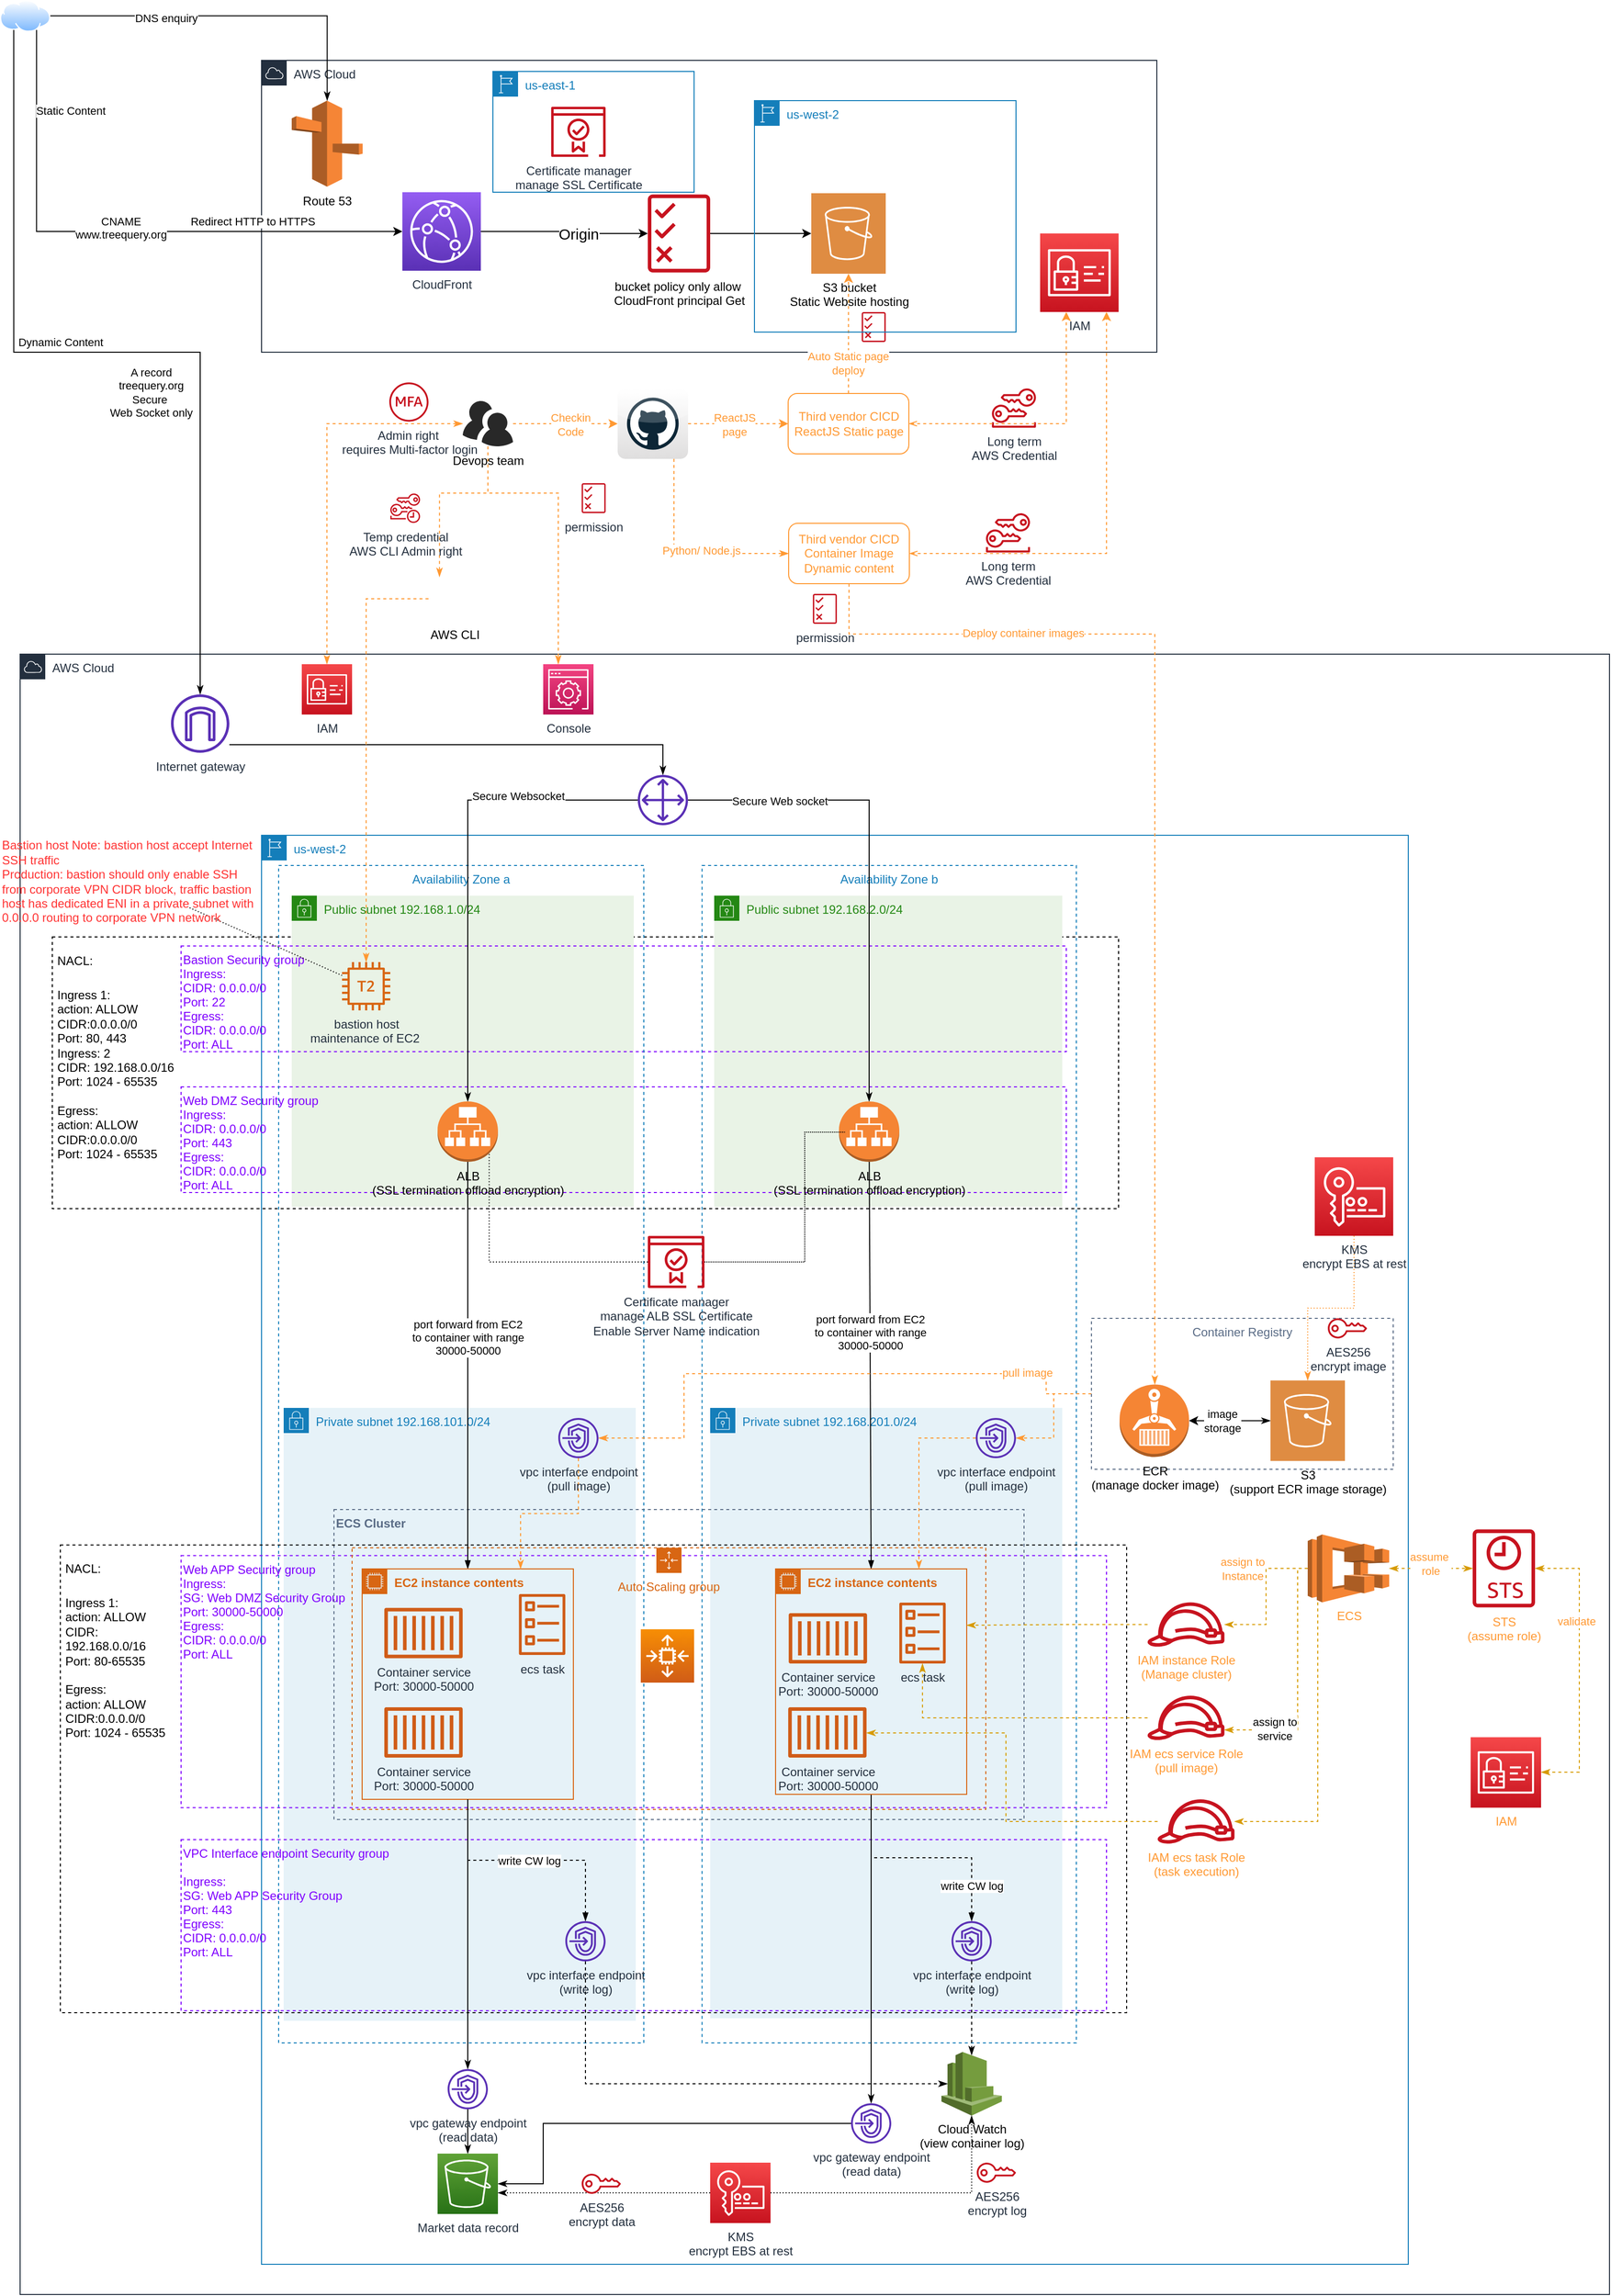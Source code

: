 <mxfile version="13.6.2" type="device"><diagram id="Ht1M8jgEwFfnCIfOTk4-" name="Page-1"><mxGraphModel dx="1148" dy="-348" grid="1" gridSize="10" guides="1" tooltips="1" connect="1" arrows="1" fold="1" page="1" pageScale="1" pageWidth="1169" pageHeight="827" math="0" shadow="0"><root><mxCell id="0"/><mxCell id="1" parent="0"/><mxCell id="9s7jLulHW6AV7Eh4CrmT-153" value="AWS Cloud" style="points=[[0,0],[0.25,0],[0.5,0],[0.75,0],[1,0],[1,0.25],[1,0.5],[1,0.75],[1,1],[0.75,1],[0.5,1],[0.25,1],[0,1],[0,0.75],[0,0.5],[0,0.25]];outlineConnect=0;gradientColor=none;html=1;whiteSpace=wrap;fontSize=12;fontStyle=0;shape=mxgraph.aws4.group;grIcon=mxgraph.aws4.group_aws_cloud;strokeColor=#232F3E;fillColor=none;verticalAlign=top;align=left;spacingLeft=30;fontColor=#232F3E;dashed=0;" parent="1" vertex="1"><mxGeometry x="30" y="1510" width="1580" height="1630" as="geometry"/></mxCell><mxCell id="9s7jLulHW6AV7Eh4CrmT-31" value="&lt;h1&gt;&lt;span style=&quot;font-size: 12px ; font-weight: normal&quot;&gt;NACL:&lt;/span&gt;&lt;br&gt;&lt;/h1&gt;&lt;div&gt;&lt;span style=&quot;font-size: 12px ; font-weight: normal&quot;&gt;Ingress 1:&lt;/span&gt;&lt;/div&gt;&lt;div&gt;&lt;span style=&quot;font-size: 12px ; font-weight: normal&quot;&gt;action: ALLOW&lt;/span&gt;&lt;/div&gt;&lt;div&gt;&lt;span style=&quot;font-size: 12px ; font-weight: normal&quot;&gt;CIDR:0.0.0.0/0&lt;/span&gt;&lt;/div&gt;&lt;div&gt;&lt;span style=&quot;font-size: 12px ; font-weight: normal&quot;&gt;Port: 80, 443&lt;/span&gt;&lt;/div&gt;&lt;div&gt;Ingress: 2&lt;/div&gt;&lt;div&gt;CIDR: 192.168.0.0/16&lt;/div&gt;&lt;div&gt;Port: 1024 - 65535&lt;/div&gt;&lt;div&gt;&lt;span style=&quot;font-size: 12px ; font-weight: normal&quot;&gt;&lt;br&gt;&lt;/span&gt;&lt;/div&gt;&lt;div&gt;&lt;span style=&quot;font-size: 12px ; font-weight: normal&quot;&gt;Egress:&lt;/span&gt;&lt;/div&gt;&lt;div&gt;action: ALLOW&lt;/div&gt;&lt;div&gt;&lt;div&gt;CIDR:0.0.0.0/0&lt;/div&gt;&lt;div&gt;Port: 1024 - 65535&lt;/div&gt;&lt;/div&gt;&lt;div&gt;&lt;span style=&quot;color: rgba(0 , 0 , 0 , 0) ; font-family: monospace ; font-size: 0px&quot;&gt;%3CmxGraphModel%3E%3Croot%3E%3CmxCell%20id%3D%220%22%2F%3E%3CmxCell%20id%3D%221%22%20parent%3D%220%22%2F%3E%3CmxCell%20id%3D%222%22%20value%3D%22Public%20subnet%20%26lt%3Bspan%20id%3D%26quot%3BCidrBlock%26quot%3B%20class%3D%26quot%3B%26quot%3B%26gt%3B192.168.2.0%2F24%26lt%3B%2Fspan%26gt%3B%22%20style%3D%22points%3D%5B%5B0%2C0%5D%2C%5B0.25%2C0%5D%2C%5B0.5%2C0%5D%2C%5B0.75%2C0%5D%2C%5B1%2C0%5D%2C%5B1%2C0.25%5D%2C%5B1%2C0.5%5D%2C%5B1%2C0.75%5D%2C%5B1%2C1%5D%2C%5B0.75%2C1%5D%2C%5B0.5%2C1%5D%2C%5B0.25%2C1%5D%2C%5B0%2C1%5D%2C%5B0%2C0.75%5D%2C%5B0%2C0.5%5D%2C%5B0%2C0.25%5D%5D%3BoutlineConnect%3D0%3BgradientColor%3Dnone%3Bhtml%3D1%3BwhiteSpace%3Dwrap%3BfontSize%3D12%3BfontStyle%3D0%3Bshape%3Dmxgraph.aws4.group%3BgrIcon%3Dmxgraph.aws4.group_security_group%3BgrStroke%3D0%3BstrokeColor%3D%23248814%3BfillColor%3D%23E9F3E6%3BverticalAlign%3Dtop%3Balign%3Dleft%3BspacingLeft%3D30%3BfontColor%3D%23248814%3Bdashed%3D0%3B%22%20vertex%3D%221%22%20parent%3D%221%22%3E%3CmxGeometry%20x%3D%221228%22%20y%3D%221776%22%20width%3D%22212%22%20height%3D%22270%22%20as%3D%22geometry%22%2F%3E%3C%2FmxCell%3E%3C%2Froot%3E%3C%2FmxGraphModel%3E&lt;/span&gt;&lt;span style=&quot;font-size: 12px ; font-weight: normal&quot;&gt;&lt;br&gt;&lt;/span&gt;&lt;/div&gt;" style="text;html=1;fillColor=none;spacing=5;spacingTop=-20;whiteSpace=wrap;overflow=hidden;rounded=0;dashed=1;strokeColor=#000000;" parent="1" vertex="1"><mxGeometry x="62" y="1791" width="1060" height="270" as="geometry"/></mxCell><mxCell id="9s7jLulHW6AV7Eh4CrmT-30" value="Public subnet &lt;span id=&quot;CidrBlock&quot; class=&quot;&quot;&gt;192.168.2.0/24&lt;/span&gt;" style="points=[[0,0],[0.25,0],[0.5,0],[0.75,0],[1,0],[1,0.25],[1,0.5],[1,0.75],[1,1],[0.75,1],[0.5,1],[0.25,1],[0,1],[0,0.75],[0,0.5],[0,0.25]];outlineConnect=0;gradientColor=none;html=1;whiteSpace=wrap;fontSize=12;fontStyle=0;shape=mxgraph.aws4.group;grIcon=mxgraph.aws4.group_security_group;grStroke=0;strokeColor=#248814;fillColor=#E9F3E6;verticalAlign=top;align=left;spacingLeft=30;fontColor=#248814;dashed=0;" parent="1" vertex="1"><mxGeometry x="720" y="1750" width="346" height="309" as="geometry"/></mxCell><mxCell id="GlwkWZn54-oPr6vUu2Cj-4" value="Public subnet &lt;span id=&quot;CidrBlock&quot; class=&quot;&quot;&gt;192.168.1.0/24&lt;/span&gt;" style="points=[[0,0],[0.25,0],[0.5,0],[0.75,0],[1,0],[1,0.25],[1,0.5],[1,0.75],[1,1],[0.75,1],[0.5,1],[0.25,1],[0,1],[0,0.75],[0,0.5],[0,0.25]];outlineConnect=0;gradientColor=none;html=1;whiteSpace=wrap;fontSize=12;fontStyle=0;shape=mxgraph.aws4.group;grIcon=mxgraph.aws4.group_security_group;grStroke=0;strokeColor=#248814;fillColor=#E9F3E6;verticalAlign=top;align=left;spacingLeft=30;fontColor=#248814;dashed=0;" parent="1" vertex="1"><mxGeometry x="300" y="1750" width="340" height="309" as="geometry"/></mxCell><mxCell id="9s7jLulHW6AV7Eh4CrmT-139" value="us-west-2" style="points=[[0,0],[0.25,0],[0.5,0],[0.75,0],[1,0],[1,0.25],[1,0.5],[1,0.75],[1,1],[0.75,1],[0.5,1],[0.25,1],[0,1],[0,0.75],[0,0.5],[0,0.25]];outlineConnect=0;gradientColor=none;html=1;whiteSpace=wrap;fontSize=12;fontStyle=0;shape=mxgraph.aws4.group;grIcon=mxgraph.aws4.group_region;strokeColor=#147EBA;fillColor=none;verticalAlign=top;align=left;spacingLeft=30;fontColor=#147EBA;dashed=0;" parent="1" vertex="1"><mxGeometry x="270" y="1690" width="1140" height="1420" as="geometry"/></mxCell><mxCell id="4BcLreimF2q38riagAxe-45" value="Web DMZ Security group&#10;Ingress:&#10;CIDR: 0.0.0.0/0&#10;Port: 443&#10;Egress:&#10;CIDR: 0.0.0.0/0&#10;Port: ALL" style="fillColor=none;dashed=1;verticalAlign=top;fontStyle=0;align=left;fontColor=#7F00FF;strokeColor=#7F00FF;" parent="1" vertex="1"><mxGeometry x="190" y="1940" width="880" height="105" as="geometry"/></mxCell><mxCell id="GlwkWZn54-oPr6vUu2Cj-3" value="Availability Zone b" style="fillColor=none;strokeColor=#147EBA;dashed=1;verticalAlign=top;fontStyle=0;fontColor=#147EBA;" parent="1" vertex="1"><mxGeometry x="707.91" y="1720" width="372.09" height="1170" as="geometry"/></mxCell><mxCell id="9s7jLulHW6AV7Eh4CrmT-35" value="Bastion Security group&#10;Ingress:&#10;CIDR: 0.0.0.0/0&#10;Port: 22&#10;Egress:&#10;CIDR: 0.0.0.0/0&#10;Port: ALL" style="fillColor=none;dashed=1;verticalAlign=top;fontStyle=0;align=left;fontColor=#7F00FF;strokeColor=#7F00FF;" parent="1" vertex="1"><mxGeometry x="190" y="1800" width="880" height="105" as="geometry"/></mxCell><mxCell id="GlwkWZn54-oPr6vUu2Cj-2" value="Availability Zone a" style="fillColor=none;strokeColor=#147EBA;dashed=1;verticalAlign=top;fontStyle=0;fontColor=#147EBA;" parent="1" vertex="1"><mxGeometry x="287" y="1720" width="363" height="1170" as="geometry"/></mxCell><mxCell id="9s7jLulHW6AV7Eh4CrmT-27" value="AWS Cloud" style="points=[[0,0],[0.25,0],[0.5,0],[0.75,0],[1,0],[1,0.25],[1,0.5],[1,0.75],[1,1],[0.75,1],[0.5,1],[0.25,1],[0,1],[0,0.75],[0,0.5],[0,0.25]];outlineConnect=0;gradientColor=none;html=1;whiteSpace=wrap;fontSize=12;fontStyle=0;shape=mxgraph.aws4.group;grIcon=mxgraph.aws4.group_aws_cloud;strokeColor=#232F3E;fillColor=none;verticalAlign=top;align=left;spacingLeft=30;fontColor=#232F3E;dashed=0;" parent="1" vertex="1"><mxGeometry x="270" y="920" width="890" height="290" as="geometry"/></mxCell><mxCell id="GlwkWZn54-oPr6vUu2Cj-5" value="Private subnet &lt;span id=&quot;CidrBlock&quot; class=&quot;&quot;&gt;192.168.201.0/24&lt;/span&gt;" style="points=[[0,0],[0.25,0],[0.5,0],[0.75,0],[1,0],[1,0.25],[1,0.5],[1,0.75],[1,1],[0.75,1],[0.5,1],[0.25,1],[0,1],[0,0.75],[0,0.5],[0,0.25]];outlineConnect=0;gradientColor=none;html=1;whiteSpace=wrap;fontSize=12;fontStyle=0;shape=mxgraph.aws4.group;grIcon=mxgraph.aws4.group_security_group;grStroke=0;strokeColor=#147EBA;fillColor=#E6F2F8;verticalAlign=top;align=left;spacingLeft=30;fontColor=#147EBA;dashed=0;" parent="1" vertex="1"><mxGeometry x="716" y="2259" width="350" height="606.5" as="geometry"/></mxCell><mxCell id="GlwkWZn54-oPr6vUu2Cj-12" value="" style="outlineConnect=0;fontColor=#232F3E;gradientColor=#F78E04;gradientDirection=north;fillColor=#D05C17;strokeColor=#ffffff;dashed=0;verticalLabelPosition=bottom;verticalAlign=top;align=center;html=1;fontSize=12;fontStyle=0;aspect=fixed;shape=mxgraph.aws4.resourceIcon;resIcon=mxgraph.aws4.auto_scaling2;" parent="1" vertex="1"><mxGeometry x="647" y="2479" width="53" height="53" as="geometry"/></mxCell><mxCell id="GlwkWZn54-oPr6vUu2Cj-8" value="Private subnet &lt;span id=&quot;CidrBlock&quot; class=&quot;&quot;&gt;192.168.101.0/24&lt;/span&gt;" style="points=[[0,0],[0.25,0],[0.5,0],[0.75,0],[1,0],[1,0.25],[1,0.5],[1,0.75],[1,1],[0.75,1],[0.5,1],[0.25,1],[0,1],[0,0.75],[0,0.5],[0,0.25]];outlineConnect=0;gradientColor=none;html=1;whiteSpace=wrap;fontSize=12;fontStyle=0;shape=mxgraph.aws4.group;grIcon=mxgraph.aws4.group_security_group;grStroke=0;strokeColor=#147EBA;fillColor=#E6F2F8;verticalAlign=top;align=left;spacingLeft=30;fontColor=#147EBA;dashed=0;" parent="1" vertex="1"><mxGeometry x="292" y="2259" width="350" height="609" as="geometry"/></mxCell><mxCell id="9s7jLulHW6AV7Eh4CrmT-136" style="edgeStyle=orthogonalEdgeStyle;rounded=0;orthogonalLoop=1;jettySize=auto;html=1;startArrow=none;startFill=0;endArrow=classicThin;endFill=1;fontColor=#000000;" parent="1" source="GlwkWZn54-oPr6vUu2Cj-14" target="GlwkWZn54-oPr6vUu2Cj-17" edge="1"><mxGeometry relative="1" as="geometry"><Array as="points"><mxPoint x="669" y="1600"/></Array></mxGeometry></mxCell><mxCell id="9s7jLulHW6AV7Eh4CrmT-48" value="VPC Interface endpoint Security group&#10;&#10;Ingress:&#10;SG: Web APP Security Group&#10;Port: 443&#10;Egress:&#10;CIDR: 0.0.0.0/0&#10;Port: ALL" style="fillColor=none;dashed=1;verticalAlign=top;fontStyle=0;align=left;strokeColor=#7F00FF;fontColor=#7F00FF;" parent="1" vertex="1"><mxGeometry x="190" y="2688" width="920" height="170" as="geometry"/></mxCell><mxCell id="GlwkWZn54-oPr6vUu2Cj-14" value="Internet gateway" style="outlineConnect=0;fontColor=#232F3E;gradientColor=none;fillColor=#5A30B5;strokeColor=none;dashed=0;verticalLabelPosition=bottom;verticalAlign=top;align=center;html=1;fontSize=12;fontStyle=0;aspect=fixed;pointerEvents=1;shape=mxgraph.aws4.internet_gateway;" parent="1" vertex="1"><mxGeometry x="180" y="1550" width="58" height="58" as="geometry"/></mxCell><mxCell id="9s7jLulHW6AV7Eh4CrmT-45" value="Web APP Security group&#10;Ingress:&#10;SG: Web DMZ Security Group&#10;Port: 30000-50000&#10;Egress:&#10;CIDR: 0.0.0.0/0&#10;Port: ALL&#10;" style="fillColor=none;dashed=1;verticalAlign=top;fontStyle=0;align=left;strokeColor=#7F00FF;fontColor=#7F00FF;" parent="1" vertex="1"><mxGeometry x="190" y="2405.75" width="920" height="250.5" as="geometry"/></mxCell><mxCell id="9s7jLulHW6AV7Eh4CrmT-86" style="edgeStyle=orthogonalEdgeStyle;rounded=0;orthogonalLoop=1;jettySize=auto;html=1;startArrow=none;startFill=0;endArrow=classicThin;endFill=1;fontColor=#7F00FF;" parent="1" source="GlwkWZn54-oPr6vUu2Cj-17" target="9s7jLulHW6AV7Eh4CrmT-32" edge="1"><mxGeometry relative="1" as="geometry"/></mxCell><mxCell id="9s7jLulHW6AV7Eh4CrmT-133" value="Secure Websocket" style="edgeLabel;html=1;align=center;verticalAlign=middle;resizable=0;points=[];fontColor=#000000;" parent="9s7jLulHW6AV7Eh4CrmT-86" vertex="1" connectable="0"><mxGeometry x="-0.491" y="-4" relative="1" as="geometry"><mxPoint as="offset"/></mxGeometry></mxCell><mxCell id="9s7jLulHW6AV7Eh4CrmT-87" style="edgeStyle=orthogonalEdgeStyle;rounded=0;orthogonalLoop=1;jettySize=auto;html=1;entryX=0.5;entryY=0;entryDx=0;entryDy=0;entryPerimeter=0;startArrow=none;startFill=0;endArrow=classicThin;endFill=1;fontColor=#7F00FF;" parent="1" source="GlwkWZn54-oPr6vUu2Cj-17" target="9s7jLulHW6AV7Eh4CrmT-33" edge="1"><mxGeometry relative="1" as="geometry"/></mxCell><mxCell id="9s7jLulHW6AV7Eh4CrmT-134" value="Secure Web socket" style="edgeLabel;html=1;align=center;verticalAlign=middle;resizable=0;points=[];fontColor=#000000;" parent="9s7jLulHW6AV7Eh4CrmT-87" vertex="1" connectable="0"><mxGeometry x="-0.621" y="-1" relative="1" as="geometry"><mxPoint as="offset"/></mxGeometry></mxCell><mxCell id="GlwkWZn54-oPr6vUu2Cj-17" value="" style="outlineConnect=0;fontColor=#232F3E;gradientColor=none;fillColor=#5A30B5;strokeColor=none;dashed=0;verticalLabelPosition=bottom;verticalAlign=top;align=center;html=1;fontSize=12;fontStyle=0;aspect=fixed;pointerEvents=1;shape=mxgraph.aws4.customer_gateway;" parent="1" vertex="1"><mxGeometry x="644" y="1630" width="50" height="50" as="geometry"/></mxCell><mxCell id="9s7jLulHW6AV7Eh4CrmT-156" style="edgeStyle=orthogonalEdgeStyle;rounded=0;orthogonalLoop=1;jettySize=auto;html=1;startArrow=none;startFill=0;endArrow=classicThin;endFill=1;fontColor=#000000;" parent="1" source="GlwkWZn54-oPr6vUu2Cj-23" target="9s7jLulHW6AV7Eh4CrmT-155" edge="1"><mxGeometry relative="1" as="geometry"/></mxCell><mxCell id="9s7jLulHW6AV7Eh4CrmT-157" value="DNS enquiry" style="edgeLabel;html=1;align=center;verticalAlign=middle;resizable=0;points=[];fontColor=#000000;" parent="9s7jLulHW6AV7Eh4CrmT-156" vertex="1" connectable="0"><mxGeometry x="-0.362" y="-2" relative="1" as="geometry"><mxPoint as="offset"/></mxGeometry></mxCell><mxCell id="GlwkWZn54-oPr6vUu2Cj-23" value="" style="aspect=fixed;perimeter=ellipsePerimeter;html=1;align=center;shadow=0;dashed=0;spacingTop=3;image;image=img/lib/active_directory/internet_cloud.svg;" parent="1" vertex="1"><mxGeometry x="10" y="860" width="50" height="31.5" as="geometry"/></mxCell><mxCell id="GlwkWZn54-oPr6vUu2Cj-44" value="Auto Scaling group" style="points=[[0,0],[0.25,0],[0.5,0],[0.75,0],[1,0],[1,0.25],[1,0.5],[1,0.75],[1,1],[0.75,1],[0.5,1],[0.25,1],[0,1],[0,0.75],[0,0.5],[0,0.25]];outlineConnect=0;gradientColor=none;html=1;whiteSpace=wrap;fontSize=12;fontStyle=0;shape=mxgraph.aws4.groupCenter;grIcon=mxgraph.aws4.group_auto_scaling_group;grStroke=1;strokeColor=#D86613;fillColor=none;verticalAlign=top;align=center;fontColor=#D86613;dashed=1;spacingTop=25;" parent="1" vertex="1"><mxGeometry x="360" y="2398" width="630" height="260" as="geometry"/></mxCell><mxCell id="4BcLreimF2q38riagAxe-6" value="ECS Cluster" style="fillColor=none;strokeColor=#5A6C86;dashed=1;verticalAlign=top;fontStyle=1;fontColor=#5A6C86;align=left;" parent="1" vertex="1"><mxGeometry x="342" y="2360" width="686" height="308" as="geometry"/></mxCell><mxCell id="9s7jLulHW6AV7Eh4CrmT-125" style="edgeStyle=orthogonalEdgeStyle;rounded=0;orthogonalLoop=1;jettySize=auto;html=1;startArrow=none;startFill=0;endArrow=classicThin;endFill=1;fontColor=#000000;exitX=0.25;exitY=1;exitDx=0;exitDy=0;" parent="1" source="GlwkWZn54-oPr6vUu2Cj-23" target="GlwkWZn54-oPr6vUu2Cj-14" edge="1"><mxGeometry relative="1" as="geometry"><mxPoint x="90" y="1190" as="sourcePoint"/><Array as="points"><mxPoint x="23" y="1210"/><mxPoint x="209" y="1210"/></Array></mxGeometry></mxCell><mxCell id="9s7jLulHW6AV7Eh4CrmT-126" value="A record&lt;br&gt;treequery.org&lt;br&gt;Secure&amp;nbsp;&lt;br&gt;Web Socket only" style="edgeLabel;html=1;align=center;verticalAlign=middle;resizable=0;points=[];fontColor=#000000;" parent="9s7jLulHW6AV7Eh4CrmT-125" vertex="1" connectable="0"><mxGeometry x="-0.156" y="-2" relative="1" as="geometry"><mxPoint x="99.52" y="37.93" as="offset"/></mxGeometry></mxCell><mxCell id="9s7jLulHW6AV7Eh4CrmT-144" value="Dynamic Content" style="edgeLabel;html=1;align=center;verticalAlign=middle;resizable=0;points=[];fontColor=#000000;" parent="9s7jLulHW6AV7Eh4CrmT-125" vertex="1" connectable="0"><mxGeometry x="-0.421" y="1" relative="1" as="geometry"><mxPoint x="45.51" y="64.92" as="offset"/></mxGeometry></mxCell><mxCell id="4BcLreimF2q38riagAxe-30" style="edgeStyle=orthogonalEdgeStyle;rounded=0;orthogonalLoop=1;jettySize=auto;html=1;endArrow=none;endFill=0;startArrow=classic;startFill=1;entryX=0.75;entryY=1;entryDx=0;entryDy=0;" parent="1" source="4BcLreimF2q38riagAxe-21" target="GlwkWZn54-oPr6vUu2Cj-23" edge="1"><mxGeometry relative="1" as="geometry"><mxPoint x="100" y="970" as="targetPoint"/></mxGeometry></mxCell><mxCell id="4BcLreimF2q38riagAxe-31" value="&lt;br&gt;CNAME&lt;br&gt;www.treequery.org" style="edgeLabel;html=1;align=center;verticalAlign=middle;resizable=0;points=[];" parent="4BcLreimF2q38riagAxe-30" vertex="1" connectable="0"><mxGeometry x="-0.504" y="2" relative="1" as="geometry"><mxPoint x="-140" y="-12.07" as="offset"/></mxGeometry></mxCell><mxCell id="4BcLreimF2q38riagAxe-42" value="Redirect HTTP to HTTPS" style="edgeLabel;html=1;align=center;verticalAlign=middle;resizable=0;points=[];" parent="4BcLreimF2q38riagAxe-30" vertex="1" connectable="0"><mxGeometry x="0.153" y="2" relative="1" as="geometry"><mxPoint x="175.33" y="-12.07" as="offset"/></mxGeometry></mxCell><mxCell id="9s7jLulHW6AV7Eh4CrmT-143" value="Static Content" style="edgeLabel;html=1;align=center;verticalAlign=middle;resizable=0;points=[];fontColor=#000000;" parent="4BcLreimF2q38riagAxe-30" vertex="1" connectable="0"><mxGeometry x="-0.339" y="2" relative="1" as="geometry"><mxPoint x="-143.33" y="-122.07" as="offset"/></mxGeometry></mxCell><mxCell id="4BcLreimF2q38riagAxe-36" style="edgeStyle=orthogonalEdgeStyle;rounded=0;orthogonalLoop=1;jettySize=auto;html=1;startArrow=none;startFill=0;endArrow=classic;endFill=1;" parent="1" source="4BcLreimF2q38riagAxe-21" target="9s7jLulHW6AV7Eh4CrmT-10" edge="1"><mxGeometry relative="1" as="geometry"/></mxCell><mxCell id="4BcLreimF2q38riagAxe-37" value="&lt;font style=&quot;font-size: 15px&quot;&gt;Origin&lt;/font&gt;" style="edgeLabel;html=1;align=center;verticalAlign=middle;resizable=0;points=[];" parent="4BcLreimF2q38riagAxe-36" vertex="1" connectable="0"><mxGeometry x="0.171" relative="1" as="geometry"><mxPoint as="offset"/></mxGeometry></mxCell><mxCell id="4BcLreimF2q38riagAxe-21" value="CloudFront" style="outlineConnect=0;fontColor=#232F3E;gradientColor=#945DF2;gradientDirection=north;fillColor=#5A30B5;strokeColor=#ffffff;dashed=0;verticalLabelPosition=bottom;verticalAlign=top;align=center;html=1;fontSize=12;fontStyle=0;aspect=fixed;shape=mxgraph.aws4.resourceIcon;resIcon=mxgraph.aws4.cloudfront;" parent="1" vertex="1"><mxGeometry x="410" y="1051" width="78" height="78" as="geometry"/></mxCell><mxCell id="4BcLreimF2q38riagAxe-23" value="S3 bucket&lt;br&gt;Static Website hosting" style="pointerEvents=1;shadow=0;dashed=0;html=1;strokeColor=none;fillColor=#DF8C42;labelPosition=center;verticalLabelPosition=bottom;verticalAlign=top;align=center;outlineConnect=0;shape=mxgraph.veeam2.aws_s3;" parent="1" vertex="1"><mxGeometry x="816.5" y="1052" width="74" height="80" as="geometry"/></mxCell><mxCell id="9s7jLulHW6AV7Eh4CrmT-38" style="rounded=0;orthogonalLoop=1;jettySize=auto;html=1;startArrow=none;startFill=0;dashed=1;dashPattern=1 2;endArrow=none;endFill=0;" parent="1" source="4BcLreimF2q38riagAxe-50" target="9s7jLulHW6AV7Eh4CrmT-34" edge="1"><mxGeometry relative="1" as="geometry"><mxPoint x="480" y="2099" as="targetPoint"/></mxGeometry></mxCell><mxCell id="4BcLreimF2q38riagAxe-50" value="Bastion host Note: bastion host accept Internet SSH traffic&lt;br&gt;Production: bastion should only enable SSH from corporate VPN CIDR block, traffic bastion host has dedicated ENI in a private subnet with 0.0.0.0 routing to corporate VPN network" style="text;html=1;strokeColor=none;fillColor=none;align=left;verticalAlign=middle;whiteSpace=wrap;rounded=0;fontColor=#FF3333;" parent="1" vertex="1"><mxGeometry x="10" y="1710" width="260" height="52" as="geometry"/></mxCell><mxCell id="9s7jLulHW6AV7Eh4CrmT-5" value="IAM" style="outlineConnect=0;fontColor=#232F3E;gradientColor=#F54749;gradientDirection=north;fillColor=#C7131F;strokeColor=#ffffff;dashed=0;verticalLabelPosition=bottom;verticalAlign=top;align=center;html=1;fontSize=12;fontStyle=0;aspect=fixed;shape=mxgraph.aws4.resourceIcon;resIcon=mxgraph.aws4.identity_and_access_management;" parent="1" vertex="1"><mxGeometry x="1044" y="1092" width="78" height="78" as="geometry"/></mxCell><mxCell id="9s7jLulHW6AV7Eh4CrmT-6" value="Long term&lt;br&gt;AWS Credential" style="outlineConnect=0;fontColor=#232F3E;gradientColor=none;fillColor=#C7131F;strokeColor=none;dashed=0;verticalLabelPosition=bottom;verticalAlign=top;align=center;html=1;fontSize=12;fontStyle=0;aspect=fixed;pointerEvents=1;shape=mxgraph.aws4.long_term_security_credential;" parent="1" vertex="1"><mxGeometry x="995.91" y="1246" width="44.09" height="39" as="geometry"/></mxCell><mxCell id="9s7jLulHW6AV7Eh4CrmT-15" style="edgeStyle=orthogonalEdgeStyle;rounded=0;orthogonalLoop=1;jettySize=auto;html=1;entryX=0;entryY=0.5;entryDx=0;entryDy=0;fontColor=#FF9933;strokeColor=#FF9933;dashed=1;" parent="1" source="9s7jLulHW6AV7Eh4CrmT-9" target="9s7jLulHW6AV7Eh4CrmT-14" edge="1"><mxGeometry relative="1" as="geometry"/></mxCell><mxCell id="9s7jLulHW6AV7Eh4CrmT-22" value="&lt;font color=&quot;#ff9933&quot;&gt;ReactJS&lt;br&gt;page&lt;/font&gt;" style="edgeLabel;html=1;align=center;verticalAlign=middle;resizable=0;points=[];" parent="9s7jLulHW6AV7Eh4CrmT-15" vertex="1" connectable="0"><mxGeometry x="-0.078" y="-1" relative="1" as="geometry"><mxPoint as="offset"/></mxGeometry></mxCell><mxCell id="9s7jLulHW6AV7Eh4CrmT-145" style="edgeStyle=orthogonalEdgeStyle;rounded=0;orthogonalLoop=1;jettySize=auto;html=1;entryX=0;entryY=0.5;entryDx=0;entryDy=0;startArrow=none;startFill=0;endArrow=classicThin;endFill=1;fontColor=#FF9933;strokeColor=#FF9933;dashed=1;" parent="1" source="9s7jLulHW6AV7Eh4CrmT-9" target="9s7jLulHW6AV7Eh4CrmT-142" edge="1"><mxGeometry relative="1" as="geometry"><Array as="points"><mxPoint x="680" y="1410"/></Array></mxGeometry></mxCell><mxCell id="9s7jLulHW6AV7Eh4CrmT-146" value="&lt;font color=&quot;#ff9933&quot;&gt;Python/ Node.js&lt;/font&gt;" style="edgeLabel;html=1;align=center;verticalAlign=middle;resizable=0;points=[];fontColor=#000000;" parent="9s7jLulHW6AV7Eh4CrmT-145" vertex="1" connectable="0"><mxGeometry x="-0.125" y="27" relative="1" as="geometry"><mxPoint as="offset"/></mxGeometry></mxCell><mxCell id="9s7jLulHW6AV7Eh4CrmT-9" value="" style="dashed=0;outlineConnect=0;html=1;align=center;labelPosition=center;verticalLabelPosition=bottom;verticalAlign=top;shape=mxgraph.webicons.github;gradientColor=#DFDEDE" parent="1" vertex="1"><mxGeometry x="624" y="1246" width="70" height="70" as="geometry"/></mxCell><mxCell id="9s7jLulHW6AV7Eh4CrmT-24" style="edgeStyle=orthogonalEdgeStyle;rounded=0;orthogonalLoop=1;jettySize=auto;html=1;startArrow=none;startFill=0;" parent="1" source="9s7jLulHW6AV7Eh4CrmT-10" target="4BcLreimF2q38riagAxe-23" edge="1"><mxGeometry relative="1" as="geometry"/></mxCell><mxCell id="9s7jLulHW6AV7Eh4CrmT-10" value="&lt;span style=&quot;color: rgb(0 , 0 , 0)&quot;&gt;bucket policy only allow&amp;nbsp;&lt;/span&gt;&lt;br style=&quot;color: rgb(0 , 0 , 0)&quot;&gt;&lt;span style=&quot;color: rgb(0 , 0 , 0)&quot;&gt;CloudFront principal Get&lt;/span&gt;" style="outlineConnect=0;fontColor=#232F3E;gradientColor=none;fillColor=#C7131F;strokeColor=none;dashed=0;verticalLabelPosition=bottom;verticalAlign=top;align=center;html=1;fontSize=12;fontStyle=0;aspect=fixed;pointerEvents=1;shape=mxgraph.aws4.permissions;" parent="1" vertex="1"><mxGeometry x="654" y="1053" width="62" height="78" as="geometry"/></mxCell><mxCell id="9s7jLulHW6AV7Eh4CrmT-17" style="edgeStyle=orthogonalEdgeStyle;rounded=0;orthogonalLoop=1;jettySize=auto;html=1;startArrow=openThin;startFill=0;fontColor=#FF9933;strokeColor=#FF9933;dashed=1;" parent="1" source="9s7jLulHW6AV7Eh4CrmT-14" target="9s7jLulHW6AV7Eh4CrmT-5" edge="1"><mxGeometry relative="1" as="geometry"><Array as="points"><mxPoint x="1070" y="1281"/></Array></mxGeometry></mxCell><mxCell id="9s7jLulHW6AV7Eh4CrmT-18" style="edgeStyle=orthogonalEdgeStyle;rounded=0;orthogonalLoop=1;jettySize=auto;html=1;startArrow=none;startFill=0;dashed=1;strokeColor=#FF9933;" parent="1" source="9s7jLulHW6AV7Eh4CrmT-14" target="4BcLreimF2q38riagAxe-23" edge="1"><mxGeometry relative="1" as="geometry"/></mxCell><mxCell id="9s7jLulHW6AV7Eh4CrmT-19" value="&lt;font color=&quot;#ff9933&quot;&gt;Auto Static page&lt;br&gt;deploy&lt;/font&gt;" style="edgeLabel;html=1;align=center;verticalAlign=middle;resizable=0;points=[];" parent="9s7jLulHW6AV7Eh4CrmT-18" vertex="1" connectable="0"><mxGeometry x="-0.491" y="1" relative="1" as="geometry"><mxPoint as="offset"/></mxGeometry></mxCell><mxCell id="9s7jLulHW6AV7Eh4CrmT-14" value="&lt;font color=&quot;#ff9933&quot;&gt;Third vendor CICD&lt;br&gt;ReactJS Static page&lt;/font&gt;" style="rounded=1;whiteSpace=wrap;html=1;strokeColor=#FF9933;" parent="1" vertex="1"><mxGeometry x="793.5" y="1251" width="120" height="60" as="geometry"/></mxCell><mxCell id="9s7jLulHW6AV7Eh4CrmT-20" style="edgeStyle=orthogonalEdgeStyle;rounded=0;orthogonalLoop=1;jettySize=auto;html=1;startArrow=none;startFill=0;fontColor=#FF9933;strokeColor=#FF9933;dashed=1;" parent="1" source="9s7jLulHW6AV7Eh4CrmT-16" target="9s7jLulHW6AV7Eh4CrmT-9" edge="1"><mxGeometry relative="1" as="geometry"/></mxCell><mxCell id="9s7jLulHW6AV7Eh4CrmT-21" value="&lt;font color=&quot;#ff9933&quot;&gt;Checkin&lt;br&gt;Code&lt;/font&gt;" style="edgeLabel;html=1;align=center;verticalAlign=middle;resizable=0;points=[];" parent="9s7jLulHW6AV7Eh4CrmT-20" vertex="1" connectable="0"><mxGeometry x="0.096" y="-1" relative="1" as="geometry"><mxPoint as="offset"/></mxGeometry></mxCell><mxCell id="9s7jLulHW6AV7Eh4CrmT-117" style="edgeStyle=orthogonalEdgeStyle;rounded=0;orthogonalLoop=1;jettySize=auto;html=1;startArrow=classicThin;startFill=1;endArrow=classicThin;endFill=1;fontColor=#000000;strokeColor=#FF9933;dashed=1;" parent="1" source="9s7jLulHW6AV7Eh4CrmT-16" target="9s7jLulHW6AV7Eh4CrmT-63" edge="1"><mxGeometry relative="1" as="geometry"/></mxCell><mxCell id="9s7jLulHW6AV7Eh4CrmT-119" style="edgeStyle=orthogonalEdgeStyle;rounded=0;orthogonalLoop=1;jettySize=auto;html=1;entryX=0.25;entryY=0;entryDx=0;entryDy=0;startArrow=none;startFill=0;endArrow=classicThin;endFill=1;fontColor=#000000;strokeColor=#FF9933;dashed=1;" parent="1" source="9s7jLulHW6AV7Eh4CrmT-16" target="9s7jLulHW6AV7Eh4CrmT-37" edge="1"><mxGeometry relative="1" as="geometry"><Array as="points"><mxPoint x="495" y="1350"/><mxPoint x="447" y="1350"/></Array></mxGeometry></mxCell><mxCell id="9s7jLulHW6AV7Eh4CrmT-120" style="edgeStyle=orthogonalEdgeStyle;rounded=0;orthogonalLoop=1;jettySize=auto;html=1;startArrow=none;startFill=0;endArrow=classicThin;endFill=1;fontColor=#000000;strokeColor=#FF9933;dashed=1;" parent="1" source="9s7jLulHW6AV7Eh4CrmT-16" target="9s7jLulHW6AV7Eh4CrmT-62" edge="1"><mxGeometry relative="1" as="geometry"><Array as="points"><mxPoint x="495" y="1350"/><mxPoint x="565" y="1350"/></Array></mxGeometry></mxCell><mxCell id="9s7jLulHW6AV7Eh4CrmT-16" value="Devops team" style="verticalLabelPosition=bottom;html=1;fillColor=#282828;strokeColor=none;verticalAlign=top;pointerEvents=1;align=center;shape=mxgraph.cisco_safe.people_places_things_icons.icon9;" parent="1" vertex="1"><mxGeometry x="470" y="1258.5" width="50" height="45" as="geometry"/></mxCell><mxCell id="9s7jLulHW6AV7Eh4CrmT-23" value="" style="outlineConnect=0;fontColor=#232F3E;gradientColor=none;fillColor=#C7131F;strokeColor=none;dashed=0;verticalLabelPosition=bottom;verticalAlign=top;align=center;html=1;fontSize=12;fontStyle=0;aspect=fixed;pointerEvents=1;shape=mxgraph.aws4.permissions;" parent="1" vertex="1"><mxGeometry x="866.66" y="1170" width="23.84" height="30" as="geometry"/></mxCell><mxCell id="9s7jLulHW6AV7Eh4CrmT-28" value="us-west-2" style="points=[[0,0],[0.25,0],[0.5,0],[0.75,0],[1,0],[1,0.25],[1,0.5],[1,0.75],[1,1],[0.75,1],[0.5,1],[0.25,1],[0,1],[0,0.75],[0,0.5],[0,0.25]];outlineConnect=0;gradientColor=none;html=1;whiteSpace=wrap;fontSize=12;fontStyle=0;shape=mxgraph.aws4.group;grIcon=mxgraph.aws4.group_region;strokeColor=#147EBA;fillColor=none;verticalAlign=top;align=left;spacingLeft=30;fontColor=#147EBA;dashed=0;" parent="1" vertex="1"><mxGeometry x="760" y="960" width="260" height="230" as="geometry"/></mxCell><mxCell id="9s7jLulHW6AV7Eh4CrmT-29" value="us-east-1" style="points=[[0,0],[0.25,0],[0.5,0],[0.75,0],[1,0],[1,0.25],[1,0.5],[1,0.75],[1,1],[0.75,1],[0.5,1],[0.25,1],[0,1],[0,0.75],[0,0.5],[0,0.25]];outlineConnect=0;gradientColor=none;html=1;whiteSpace=wrap;fontSize=12;fontStyle=0;shape=mxgraph.aws4.group;grIcon=mxgraph.aws4.group_region;strokeColor=#147EBA;fillColor=none;verticalAlign=top;align=left;spacingLeft=30;fontColor=#147EBA;dashed=0;" parent="1" vertex="1"><mxGeometry x="500" y="931" width="200" height="120" as="geometry"/></mxCell><mxCell id="4BcLreimF2q38riagAxe-27" value="Certificate manager&lt;br&gt;manage SSL Certificate" style="outlineConnect=0;fontColor=#232F3E;gradientColor=none;fillColor=#C7131F;strokeColor=none;dashed=0;verticalLabelPosition=bottom;verticalAlign=top;align=center;html=1;fontSize=12;fontStyle=0;aspect=fixed;pointerEvents=1;shape=mxgraph.aws4.certificate_manager_2;" parent="1" vertex="1"><mxGeometry x="557.91" y="966" width="54.17" height="50" as="geometry"/></mxCell><mxCell id="9s7jLulHW6AV7Eh4CrmT-49" style="edgeStyle=none;rounded=0;orthogonalLoop=1;jettySize=auto;html=1;entryX=0.5;entryY=0;entryDx=0;entryDy=0;startArrow=none;startFill=0;endArrow=blockThin;endFill=1;" parent="1" source="9s7jLulHW6AV7Eh4CrmT-32" target="9s7jLulHW6AV7Eh4CrmT-41" edge="1"><mxGeometry relative="1" as="geometry"/></mxCell><mxCell id="sQ8C2pBwc77eCDesLsNf-4" value="port forward from EC2&lt;br&gt;to container with range&lt;br&gt;30000-50000" style="edgeLabel;html=1;align=center;verticalAlign=middle;resizable=0;points=[];" vertex="1" connectable="0" parent="9s7jLulHW6AV7Eh4CrmT-49"><mxGeometry x="-0.142" relative="1" as="geometry"><mxPoint y="1" as="offset"/></mxGeometry></mxCell><mxCell id="9s7jLulHW6AV7Eh4CrmT-32" value="ALB&lt;br&gt;(SSL termination offload encryption)" style="outlineConnect=0;dashed=0;verticalLabelPosition=bottom;verticalAlign=top;align=center;html=1;shape=mxgraph.aws3.application_load_balancer;fillColor=#F58534;gradientColor=none;" parent="1" vertex="1"><mxGeometry x="445" y="1954.5" width="60" height="60" as="geometry"/></mxCell><mxCell id="9s7jLulHW6AV7Eh4CrmT-55" style="edgeStyle=none;rounded=0;orthogonalLoop=1;jettySize=auto;html=1;entryX=0.5;entryY=0;entryDx=0;entryDy=0;startArrow=none;startFill=0;endArrow=blockThin;endFill=1;" parent="1" source="9s7jLulHW6AV7Eh4CrmT-33" target="9s7jLulHW6AV7Eh4CrmT-52" edge="1"><mxGeometry relative="1" as="geometry"/></mxCell><mxCell id="sQ8C2pBwc77eCDesLsNf-5" value="port forward from EC2&lt;br&gt;to container with range&lt;br&gt;30000-50000" style="edgeLabel;html=1;align=center;verticalAlign=middle;resizable=0;points=[];" vertex="1" connectable="0" parent="9s7jLulHW6AV7Eh4CrmT-55"><mxGeometry x="-0.167" relative="1" as="geometry"><mxPoint y="1" as="offset"/></mxGeometry></mxCell><mxCell id="9s7jLulHW6AV7Eh4CrmT-33" value="ALB&lt;br&gt;(SSL termination offload encryption)" style="outlineConnect=0;dashed=0;verticalLabelPosition=bottom;verticalAlign=top;align=center;html=1;shape=mxgraph.aws3.application_load_balancer;fillColor=#F58534;gradientColor=none;" parent="1" vertex="1"><mxGeometry x="844" y="1954.5" width="60" height="60" as="geometry"/></mxCell><mxCell id="9s7jLulHW6AV7Eh4CrmT-34" value="bastion host&lt;br&gt;maintenance of EC2&amp;nbsp;" style="outlineConnect=0;fontColor=#232F3E;gradientColor=none;fillColor=#D86613;strokeColor=none;dashed=0;verticalLabelPosition=bottom;verticalAlign=top;align=center;html=1;fontSize=12;fontStyle=0;aspect=fixed;pointerEvents=1;shape=mxgraph.aws4.t2_instance;" parent="1" vertex="1"><mxGeometry x="350" y="1816" width="48" height="48" as="geometry"/></mxCell><mxCell id="9s7jLulHW6AV7Eh4CrmT-116" style="edgeStyle=orthogonalEdgeStyle;rounded=0;orthogonalLoop=1;jettySize=auto;html=1;startArrow=none;startFill=0;endArrow=classicThin;endFill=1;fontColor=#000000;strokeColor=#FF9933;dashed=1;" parent="1" source="9s7jLulHW6AV7Eh4CrmT-37" target="9s7jLulHW6AV7Eh4CrmT-34" edge="1"><mxGeometry relative="1" as="geometry"/></mxCell><mxCell id="9s7jLulHW6AV7Eh4CrmT-37" value="AWS CLI" style="shape=image;html=1;verticalAlign=top;verticalLabelPosition=bottom;labelBackgroundColor=#ffffff;imageAspect=0;aspect=fixed;image=https://cdn2.iconfinder.com/data/icons/whcompare-blue-green-web-hosting-1/453/ssh-128.png;dashed=1;strokeColor=#FF3333;align=left;" parent="1" vertex="1"><mxGeometry x="436" y="1433.25" width="43.5" height="43.5" as="geometry"/></mxCell><mxCell id="9s7jLulHW6AV7Eh4CrmT-40" value="&lt;h1&gt;&lt;span style=&quot;font-size: 12px ; font-weight: normal&quot;&gt;NACL:&lt;/span&gt;&lt;br&gt;&lt;/h1&gt;&lt;div&gt;&lt;span style=&quot;font-size: 12px ; font-weight: normal&quot;&gt;Ingress 1:&lt;/span&gt;&lt;/div&gt;&lt;div&gt;&lt;span style=&quot;font-size: 12px ; font-weight: normal&quot;&gt;action: ALLOW&lt;/span&gt;&lt;/div&gt;&lt;div&gt;&lt;span style=&quot;font-size: 12px ; font-weight: normal&quot;&gt;CIDR:&lt;/span&gt;&lt;/div&gt;192.168.0.0/16&lt;div&gt;&lt;span style=&quot;font-size: 12px ; font-weight: normal&quot;&gt;Port: 80-65535&lt;/span&gt;&lt;/div&gt;&lt;div&gt;&lt;span style=&quot;font-size: 12px ; font-weight: normal&quot;&gt;&lt;br&gt;&lt;/span&gt;&lt;/div&gt;&lt;div&gt;&lt;span style=&quot;font-size: 12px ; font-weight: normal&quot;&gt;Egress:&lt;/span&gt;&lt;/div&gt;&lt;div&gt;&lt;span style=&quot;font-size: 12px ; font-weight: normal&quot;&gt;action: ALLOW&lt;/span&gt;&lt;/div&gt;&lt;div&gt;&lt;div&gt;CIDR:0.0.0.0/0&lt;/div&gt;&lt;div&gt;Port: 1024 - 65535&lt;/div&gt;&lt;/div&gt;&lt;div&gt;&lt;span style=&quot;color: rgba(0 , 0 , 0 , 0) ; font-family: monospace ; font-size: 0px&quot;&gt;%3CmxGraphModel%3E%3Croot%3E%3CmxCell%20id%3D%220%22%2F%3E%3CmxCell%20id%3D%221%22%20parent%3D%220%22%2F%3E%3CmxCell%20id%3D%222%22%20value%3D%22Public%20subnet%20%26lt%3Bspan%20id%3D%26quot%3BCidrBlock%26quot%3B%20class%3D%26quot%3B%26quot%3B%26gt%3B192.168.2.0%2F24%26lt%3B%2Fspan%26gt%3B%22%20style%3D%22points%3D%5B%5B0%2C0%5D%2C%5B0.25%2C0%5D%2C%5B0.5%2C0%5D%2C%5B0.75%2C0%5D%2C%5B1%2C0%5D%2C%5B1%2C0.25%5D%2C%5B1%2C0.5%5D%2C%5B1%2C0.75%5D%2C%5B1%2C1%5D%2C%5B0.75%2C1%5D%2C%5B0.5%2C1%5D%2C%5B0.25%2C1%5D%2C%5B0%2C1%5D%2C%5B0%2C0.75%5D%2C%5B0%2C0.5%5D%2C%5B0%2C0.25%5D%5D%3BoutlineConnect%3D0%3BgradientColor%3Dnone%3Bhtml%3D1%3BwhiteSpace%3Dwrap%3BfontSize%3D12%3BfontStyle%3D0%3Bshape%3Dmxgraph.aws4.group%3BgrIcon%3Dmxgraph.aws4.group_security_group%3BgrStroke%3D0%3BstrokeColor%3D%23248814%3BfillColor%3D%23E9F3E6%3BverticalAlign%3Dtop%3Balign%3Dleft%3BspacingLeft%3D30%3BfontColor%3D%23248814%3Bdashed%3D0%3B%22%20vertex%3D%221%22%20parent%3D%221%22%3E%3CmxGeometry%20x%3D%221228%22%20y%3D%221776%22%20width%3D%22212%22%20height%3D%22270%22%20as%3D%22geometry%22%2F%3E%3C%2FmxCell%3E%3C%2Froot%3E%3C%2FmxGraphModel%3E&lt;/span&gt;&lt;span style=&quot;font-size: 12px ; font-weight: normal&quot;&gt;&lt;br&gt;&lt;/span&gt;&lt;/div&gt;" style="text;html=1;fillColor=none;spacing=5;spacingTop=-20;whiteSpace=wrap;overflow=hidden;rounded=0;dashed=1;strokeColor=#000000;" parent="1" vertex="1"><mxGeometry x="70" y="2395.25" width="1060" height="464.75" as="geometry"/></mxCell><mxCell id="9s7jLulHW6AV7Eh4CrmT-58" style="edgeStyle=orthogonalEdgeStyle;rounded=0;orthogonalLoop=1;jettySize=auto;html=1;startArrow=none;startFill=0;endArrow=blockThin;endFill=1;fontColor=#7F00FF;dashed=1;" parent="1" source="9s7jLulHW6AV7Eh4CrmT-41" target="9s7jLulHW6AV7Eh4CrmT-46" edge="1"><mxGeometry relative="1" as="geometry"/></mxCell><mxCell id="9s7jLulHW6AV7Eh4CrmT-60" value="&lt;font color=&quot;#000000&quot;&gt;write CW log&lt;/font&gt;" style="edgeLabel;html=1;align=center;verticalAlign=middle;resizable=0;points=[];fontColor=#7F00FF;" parent="9s7jLulHW6AV7Eh4CrmT-58" vertex="1" connectable="0"><mxGeometry x="0.015" y="1" relative="1" as="geometry"><mxPoint y="1" as="offset"/></mxGeometry></mxCell><mxCell id="9s7jLulHW6AV7Eh4CrmT-41" value="&lt;b&gt;EC2 instance contents&lt;/b&gt;" style="points=[[0,0],[0.25,0],[0.5,0],[0.75,0],[1,0],[1,0.25],[1,0.5],[1,0.75],[1,1],[0.75,1],[0.5,1],[0.25,1],[0,1],[0,0.75],[0,0.5],[0,0.25]];outlineConnect=0;gradientColor=none;html=1;whiteSpace=wrap;fontSize=12;fontStyle=0;shape=mxgraph.aws4.group;grIcon=mxgraph.aws4.group_ec2_instance_contents;strokeColor=#D86613;fillColor=none;verticalAlign=top;align=left;spacingLeft=30;fontColor=#D86613;dashed=0;" parent="1" vertex="1"><mxGeometry x="370" y="2419" width="210" height="229" as="geometry"/></mxCell><mxCell id="9s7jLulHW6AV7Eh4CrmT-42" value="Container service&lt;br&gt;Port: 30000-50000" style="outlineConnect=0;fontColor=#232F3E;gradientColor=none;fillColor=#D05C17;strokeColor=none;dashed=0;verticalLabelPosition=bottom;verticalAlign=top;align=center;html=1;fontSize=12;fontStyle=0;aspect=fixed;pointerEvents=1;shape=mxgraph.aws4.container_1;" parent="1" vertex="1"><mxGeometry x="392" y="2457.75" width="78" height="50" as="geometry"/></mxCell><mxCell id="9s7jLulHW6AV7Eh4CrmT-76" style="edgeStyle=orthogonalEdgeStyle;rounded=0;orthogonalLoop=1;jettySize=auto;html=1;entryX=0.1;entryY=0.5;entryDx=0;entryDy=0;entryPerimeter=0;startArrow=none;startFill=0;endArrow=classicThin;endFill=1;fontColor=#7F00FF;dashed=1;" parent="1" source="9s7jLulHW6AV7Eh4CrmT-46" target="9s7jLulHW6AV7Eh4CrmT-67" edge="1"><mxGeometry relative="1" as="geometry"><Array as="points"><mxPoint x="592" y="2931"/></Array></mxGeometry></mxCell><mxCell id="9s7jLulHW6AV7Eh4CrmT-46" value="vpc interface endpoint&lt;br&gt;(write log)" style="outlineConnect=0;fontColor=#232F3E;gradientColor=none;fillColor=#5A30B5;strokeColor=none;dashed=0;verticalLabelPosition=bottom;verticalAlign=top;align=center;html=1;fontSize=12;fontStyle=0;aspect=fixed;pointerEvents=1;shape=mxgraph.aws4.endpoints;" parent="1" vertex="1"><mxGeometry x="572" y="2769" width="40" height="40" as="geometry"/></mxCell><mxCell id="9s7jLulHW6AV7Eh4CrmT-77" style="edgeStyle=orthogonalEdgeStyle;rounded=0;orthogonalLoop=1;jettySize=auto;html=1;entryX=0.5;entryY=0.05;entryDx=0;entryDy=0;entryPerimeter=0;startArrow=none;startFill=0;endArrow=classicThin;endFill=1;fontColor=#7F00FF;dashed=1;" parent="1" source="9s7jLulHW6AV7Eh4CrmT-47" target="9s7jLulHW6AV7Eh4CrmT-67" edge="1"><mxGeometry relative="1" as="geometry"/></mxCell><mxCell id="9s7jLulHW6AV7Eh4CrmT-47" value="vpc interface endpoint&lt;br&gt;(write log)" style="outlineConnect=0;fontColor=#232F3E;gradientColor=none;fillColor=#5A30B5;strokeColor=none;dashed=0;verticalLabelPosition=bottom;verticalAlign=top;align=center;html=1;fontSize=12;fontStyle=0;aspect=fixed;pointerEvents=1;shape=mxgraph.aws4.endpoints;" parent="1" vertex="1"><mxGeometry x="955.91" y="2769" width="40" height="40" as="geometry"/></mxCell><mxCell id="9s7jLulHW6AV7Eh4CrmT-110" style="edgeStyle=orthogonalEdgeStyle;rounded=0;orthogonalLoop=1;jettySize=auto;html=1;startArrow=none;startFill=0;endArrow=classicThin;endFill=1;fontColor=#000000;exitX=0.5;exitY=1;exitDx=0;exitDy=0;" parent="1" source="9s7jLulHW6AV7Eh4CrmT-41" target="9s7jLulHW6AV7Eh4CrmT-108" edge="1"><mxGeometry relative="1" as="geometry"/></mxCell><mxCell id="9s7jLulHW6AV7Eh4CrmT-51" value="Container service&lt;br&gt;Port: 30000-50000" style="outlineConnect=0;fontColor=#232F3E;gradientColor=none;fillColor=#D05C17;strokeColor=none;dashed=0;verticalLabelPosition=bottom;verticalAlign=top;align=center;html=1;fontSize=12;fontStyle=0;aspect=fixed;pointerEvents=1;shape=mxgraph.aws4.container_1;" parent="1" vertex="1"><mxGeometry x="392" y="2556.5" width="78" height="50" as="geometry"/></mxCell><mxCell id="9s7jLulHW6AV7Eh4CrmT-59" style="edgeStyle=orthogonalEdgeStyle;rounded=0;orthogonalLoop=1;jettySize=auto;html=1;startArrow=none;startFill=0;endArrow=blockThin;endFill=1;fontColor=#7F00FF;dashed=1;" parent="1" source="9s7jLulHW6AV7Eh4CrmT-52" target="9s7jLulHW6AV7Eh4CrmT-47" edge="1"><mxGeometry relative="1" as="geometry"/></mxCell><mxCell id="9s7jLulHW6AV7Eh4CrmT-61" value="&lt;font color=&quot;#000000&quot;&gt;write CW log&lt;br&gt;&lt;/font&gt;" style="edgeLabel;html=1;align=center;verticalAlign=middle;resizable=0;points=[];fontColor=#7F00FF;" parent="9s7jLulHW6AV7Eh4CrmT-59" vertex="1" connectable="0"><mxGeometry x="0.688" relative="1" as="geometry"><mxPoint as="offset"/></mxGeometry></mxCell><mxCell id="9s7jLulHW6AV7Eh4CrmT-112" value="" style="edgeStyle=orthogonalEdgeStyle;rounded=0;orthogonalLoop=1;jettySize=auto;html=1;startArrow=none;startFill=0;endArrow=classicThin;endFill=1;fontColor=#000000;" parent="1" source="9s7jLulHW6AV7Eh4CrmT-52" target="9s7jLulHW6AV7Eh4CrmT-109" edge="1"><mxGeometry relative="1" as="geometry"/></mxCell><mxCell id="9s7jLulHW6AV7Eh4CrmT-52" value="EC2 instance contents" style="points=[[0,0],[0.25,0],[0.5,0],[0.75,0],[1,0],[1,0.25],[1,0.5],[1,0.75],[1,1],[0.75,1],[0.5,1],[0.25,1],[0,1],[0,0.75],[0,0.5],[0,0.25]];outlineConnect=0;gradientColor=none;html=1;whiteSpace=wrap;fontSize=12;fontStyle=1;shape=mxgraph.aws4.group;grIcon=mxgraph.aws4.group_ec2_instance_contents;strokeColor=#D86613;fillColor=none;verticalAlign=top;align=left;spacingLeft=30;fontColor=#D86613;dashed=0;" parent="1" vertex="1"><mxGeometry x="781" y="2419" width="190" height="224" as="geometry"/></mxCell><mxCell id="9s7jLulHW6AV7Eh4CrmT-53" value="&lt;span style=&quot;font-weight: normal&quot;&gt;Container service&lt;br&gt;Port: 30000-50000&lt;/span&gt;" style="outlineConnect=0;fontColor=#232F3E;gradientColor=none;fillColor=#D05C17;strokeColor=none;dashed=0;verticalLabelPosition=bottom;verticalAlign=top;align=center;html=1;fontSize=12;fontStyle=1;aspect=fixed;pointerEvents=1;shape=mxgraph.aws4.container_1;" parent="1" vertex="1"><mxGeometry x="794" y="2463" width="78" height="50" as="geometry"/></mxCell><mxCell id="9s7jLulHW6AV7Eh4CrmT-54" value="&lt;span style=&quot;font-weight: normal&quot;&gt;Container service&lt;br&gt;Port: 30000-50000&lt;/span&gt;" style="outlineConnect=0;fontColor=#232F3E;gradientColor=none;fillColor=#D05C17;strokeColor=none;dashed=0;verticalLabelPosition=bottom;verticalAlign=top;align=center;html=1;fontSize=12;fontStyle=1;aspect=fixed;pointerEvents=1;shape=mxgraph.aws4.container_1;" parent="1" vertex="1"><mxGeometry x="793.5" y="2556.5" width="78" height="50" as="geometry"/></mxCell><mxCell id="9s7jLulHW6AV7Eh4CrmT-62" value="Console" style="outlineConnect=0;fontColor=#232F3E;gradientColor=#F34482;gradientDirection=north;fillColor=#BC1356;strokeColor=#ffffff;dashed=0;verticalLabelPosition=bottom;verticalAlign=top;align=center;html=1;fontSize=12;fontStyle=0;aspect=fixed;shape=mxgraph.aws4.resourceIcon;resIcon=mxgraph.aws4.management_console;" parent="1" vertex="1"><mxGeometry x="550" y="1520" width="50" height="50" as="geometry"/></mxCell><mxCell id="9s7jLulHW6AV7Eh4CrmT-63" value="IAM" style="outlineConnect=0;fontColor=#232F3E;gradientColor=#F54749;gradientDirection=north;fillColor=#C7131F;strokeColor=#ffffff;dashed=0;verticalLabelPosition=bottom;verticalAlign=top;align=center;html=1;fontSize=12;fontStyle=0;aspect=fixed;shape=mxgraph.aws4.resourceIcon;resIcon=mxgraph.aws4.identity_and_access_management;" parent="1" vertex="1"><mxGeometry x="310" y="1520" width="50" height="50" as="geometry"/></mxCell><mxCell id="9s7jLulHW6AV7Eh4CrmT-78" style="edgeStyle=orthogonalEdgeStyle;rounded=0;orthogonalLoop=1;jettySize=auto;html=1;startArrow=none;startFill=0;endArrow=classicThin;endFill=1;fontColor=#7F00FF;dashed=1;exitX=0;exitY=0.5;exitDx=0;exitDy=0;strokeColor=#FF9933;" parent="1" source="9s7jLulHW6AV7Eh4CrmT-66" target="9s7jLulHW6AV7Eh4CrmT-79" edge="1"><mxGeometry relative="1" as="geometry"><mxPoint x="660" y="2225" as="targetPoint"/><mxPoint x="1095" y="2225" as="sourcePoint"/><Array as="points"><mxPoint x="1050" y="2245"/><mxPoint x="1050" y="2225"/><mxPoint x="690" y="2225"/><mxPoint x="690" y="2289"/></Array></mxGeometry></mxCell><mxCell id="9s7jLulHW6AV7Eh4CrmT-85" value="&lt;font color=&quot;#ff9933&quot;&gt;pull image&lt;/font&gt;" style="edgeLabel;html=1;align=center;verticalAlign=middle;resizable=0;points=[];fontColor=#7F00FF;" parent="9s7jLulHW6AV7Eh4CrmT-78" vertex="1" connectable="0"><mxGeometry x="-0.708" y="-1" relative="1" as="geometry"><mxPoint as="offset"/></mxGeometry></mxCell><mxCell id="9s7jLulHW6AV7Eh4CrmT-82" style="edgeStyle=orthogonalEdgeStyle;rounded=0;orthogonalLoop=1;jettySize=auto;html=1;startArrow=none;startFill=0;endArrow=classicThin;endFill=1;fontColor=#7F00FF;dashed=1;exitX=0;exitY=0.5;exitDx=0;exitDy=0;strokeColor=#FF9933;" parent="1" source="9s7jLulHW6AV7Eh4CrmT-66" target="9s7jLulHW6AV7Eh4CrmT-81" edge="1"><mxGeometry relative="1" as="geometry"><mxPoint x="1095" y="2225" as="sourcePoint"/></mxGeometry></mxCell><mxCell id="9s7jLulHW6AV7Eh4CrmT-66" value="Container Registry" style="fillColor=none;strokeColor=#5A6C86;dashed=1;verticalAlign=top;fontStyle=0;fontColor=#5A6C86;" parent="1" vertex="1"><mxGeometry x="1095" y="2170" width="300" height="150" as="geometry"/></mxCell><mxCell id="9s7jLulHW6AV7Eh4CrmT-67" value="Cloud Watch&lt;br&gt;(view container log)" style="outlineConnect=0;dashed=0;verticalLabelPosition=bottom;verticalAlign=top;align=center;html=1;shape=mxgraph.aws3.cloudwatch;fillColor=#759C3E;gradientColor=none;" parent="1" vertex="1"><mxGeometry x="945.91" y="2899" width="60" height="63.25" as="geometry"/></mxCell><mxCell id="9s7jLulHW6AV7Eh4CrmT-150" style="edgeStyle=orthogonalEdgeStyle;rounded=0;orthogonalLoop=1;jettySize=auto;html=1;startArrow=classic;startFill=1;endArrow=classicThin;endFill=1;fontColor=#000000;" parent="1" source="9s7jLulHW6AV7Eh4CrmT-68" target="9s7jLulHW6AV7Eh4CrmT-69" edge="1"><mxGeometry relative="1" as="geometry"/></mxCell><mxCell id="9s7jLulHW6AV7Eh4CrmT-151" value="image&lt;br&gt;storage" style="edgeLabel;html=1;align=center;verticalAlign=middle;resizable=0;points=[];fontColor=#000000;" parent="9s7jLulHW6AV7Eh4CrmT-150" vertex="1" connectable="0"><mxGeometry x="-0.185" relative="1" as="geometry"><mxPoint as="offset"/></mxGeometry></mxCell><mxCell id="9s7jLulHW6AV7Eh4CrmT-68" value="ECR&lt;br&gt;(manage docker image)" style="outlineConnect=0;dashed=0;verticalLabelPosition=bottom;verticalAlign=top;align=center;html=1;shape=mxgraph.aws3.ecr;fillColor=#F58534;gradientColor=none;" parent="1" vertex="1"><mxGeometry x="1123" y="2235.75" width="69" height="72" as="geometry"/></mxCell><mxCell id="9s7jLulHW6AV7Eh4CrmT-69" value="S3&lt;br&gt;(support ECR image storage)" style="pointerEvents=1;shadow=0;dashed=0;html=1;strokeColor=none;fillColor=#DF8C42;labelPosition=center;verticalLabelPosition=bottom;verticalAlign=top;align=center;outlineConnect=0;shape=mxgraph.veeam2.aws_s3;" parent="1" vertex="1"><mxGeometry x="1273" y="2231.75" width="74" height="80" as="geometry"/></mxCell><mxCell id="9s7jLulHW6AV7Eh4CrmT-98" style="edgeStyle=orthogonalEdgeStyle;rounded=0;orthogonalLoop=1;jettySize=auto;html=1;entryX=1;entryY=0.25;entryDx=0;entryDy=0;startArrow=none;startFill=0;endArrow=classicThin;endFill=1;fontColor=#000000;dashed=1;fillColor=#ffe6cc;strokeColor=#d79b00;" parent="1" source="9s7jLulHW6AV7Eh4CrmT-70" target="9s7jLulHW6AV7Eh4CrmT-52" edge="1"><mxGeometry relative="1" as="geometry"/></mxCell><mxCell id="9s7jLulHW6AV7Eh4CrmT-70" value="IAM instance Role&lt;br&gt;(Manage cluster)" style="outlineConnect=0;gradientColor=none;fillColor=#C7131F;strokeColor=none;dashed=0;verticalLabelPosition=bottom;verticalAlign=top;align=center;html=1;fontSize=12;fontStyle=0;aspect=fixed;pointerEvents=1;shape=mxgraph.aws4.role;fontColor=#FF9933;" parent="1" vertex="1"><mxGeometry x="1150" y="2452.25" width="78" height="44" as="geometry"/></mxCell><mxCell id="9s7jLulHW6AV7Eh4CrmT-94" style="edgeStyle=orthogonalEdgeStyle;rounded=0;orthogonalLoop=1;jettySize=auto;html=1;startArrow=classicThin;startFill=1;endArrow=classicThin;endFill=1;dashed=1;fillColor=#ffe6cc;strokeColor=#d79b00;fontColor=#FF9933;" parent="1" source="9s7jLulHW6AV7Eh4CrmT-71" target="9s7jLulHW6AV7Eh4CrmT-91" edge="1"><mxGeometry relative="1" as="geometry"><mxPoint x="1542" y="2418" as="sourcePoint"/><Array as="points"><mxPoint x="1580" y="2418"/><mxPoint x="1580" y="2621"/></Array></mxGeometry></mxCell><mxCell id="9s7jLulHW6AV7Eh4CrmT-95" value="&lt;font color=&quot;#ff9933&quot;&gt;validate&lt;/font&gt;" style="edgeLabel;html=1;align=center;verticalAlign=middle;resizable=0;points=[];fontColor=#000000;" parent="9s7jLulHW6AV7Eh4CrmT-94" vertex="1" connectable="0"><mxGeometry x="-0.322" y="-3" relative="1" as="geometry"><mxPoint as="offset"/></mxGeometry></mxCell><mxCell id="9s7jLulHW6AV7Eh4CrmT-71" value="STS&lt;br&gt;(assume role)" style="outlineConnect=0;gradientColor=none;fillColor=#C7131F;strokeColor=none;dashed=0;verticalLabelPosition=bottom;verticalAlign=top;align=center;html=1;fontSize=12;fontStyle=0;aspect=fixed;pointerEvents=1;shape=mxgraph.aws4.sts_alternate;fontColor=#FF9933;" parent="1" vertex="1"><mxGeometry x="1474" y="2379.5" width="62" height="78" as="geometry"/></mxCell><mxCell id="9s7jLulHW6AV7Eh4CrmT-75" style="edgeStyle=orthogonalEdgeStyle;rounded=0;orthogonalLoop=1;jettySize=auto;html=1;dashed=1;dashPattern=1 1;startArrow=none;startFill=0;endArrow=none;endFill=0;fontColor=#7F00FF;" parent="1" source="9s7jLulHW6AV7Eh4CrmT-72" edge="1"><mxGeometry relative="1" as="geometry"><mxPoint x="850" y="1985" as="targetPoint"/><Array as="points"><mxPoint x="810" y="2114"/><mxPoint x="810" y="1985"/></Array></mxGeometry></mxCell><mxCell id="9s7jLulHW6AV7Eh4CrmT-135" style="edgeStyle=orthogonalEdgeStyle;rounded=0;orthogonalLoop=1;jettySize=auto;html=1;entryX=0.855;entryY=0.855;entryDx=0;entryDy=0;entryPerimeter=0;dashed=1;dashPattern=1 2;startArrow=none;startFill=0;endArrow=none;endFill=0;fontColor=#000000;" parent="1" source="9s7jLulHW6AV7Eh4CrmT-72" target="9s7jLulHW6AV7Eh4CrmT-32" edge="1"><mxGeometry relative="1" as="geometry"/></mxCell><mxCell id="9s7jLulHW6AV7Eh4CrmT-72" value="Certificate manager&lt;br&gt;manage ALB SSL Certificate&lt;br&gt;Enable Server Name indication" style="outlineConnect=0;fontColor=#232F3E;gradientColor=none;fillColor=#C7131F;strokeColor=none;dashed=0;verticalLabelPosition=bottom;verticalAlign=top;align=center;html=1;fontSize=12;fontStyle=0;aspect=fixed;pointerEvents=1;shape=mxgraph.aws4.certificate_manager_2;" parent="1" vertex="1"><mxGeometry x="654" y="2088" width="56.33" height="52" as="geometry"/></mxCell><mxCell id="9s7jLulHW6AV7Eh4CrmT-121" style="edgeStyle=orthogonalEdgeStyle;rounded=0;orthogonalLoop=1;jettySize=auto;html=1;startArrow=none;startFill=0;endArrow=classicThin;endFill=1;fontColor=#000000;dashed=1;dashPattern=1 2;strokeColor=#FF9933;" parent="1" source="9s7jLulHW6AV7Eh4CrmT-73" target="9s7jLulHW6AV7Eh4CrmT-69" edge="1"><mxGeometry relative="1" as="geometry"/></mxCell><mxCell id="9s7jLulHW6AV7Eh4CrmT-73" value="KMS&lt;br&gt;encrypt EBS at rest" style="outlineConnect=0;fontColor=#232F3E;gradientColor=#F54749;gradientDirection=north;fillColor=#C7131F;strokeColor=#ffffff;dashed=0;verticalLabelPosition=bottom;verticalAlign=top;align=center;html=1;fontSize=12;fontStyle=0;aspect=fixed;shape=mxgraph.aws4.resourceIcon;resIcon=mxgraph.aws4.key_management_service;" parent="1" vertex="1"><mxGeometry x="1317" y="2010" width="78" height="78" as="geometry"/></mxCell><mxCell id="9s7jLulHW6AV7Eh4CrmT-83" style="edgeStyle=orthogonalEdgeStyle;rounded=0;orthogonalLoop=1;jettySize=auto;html=1;entryX=0.75;entryY=0;entryDx=0;entryDy=0;startArrow=none;startFill=0;endArrow=classicThin;endFill=1;fontColor=#7F00FF;dashed=1;strokeColor=#FF9933;" parent="1" source="9s7jLulHW6AV7Eh4CrmT-79" target="9s7jLulHW6AV7Eh4CrmT-41" edge="1"><mxGeometry relative="1" as="geometry"/></mxCell><mxCell id="9s7jLulHW6AV7Eh4CrmT-79" value="vpc interface endpoint&lt;br&gt;(pull image)" style="outlineConnect=0;fontColor=#232F3E;gradientColor=none;fillColor=#5A30B5;strokeColor=none;dashed=0;verticalLabelPosition=bottom;verticalAlign=top;align=center;html=1;fontSize=12;fontStyle=0;aspect=fixed;pointerEvents=1;shape=mxgraph.aws4.endpoints;" parent="1" vertex="1"><mxGeometry x="564.99" y="2269" width="40" height="40" as="geometry"/></mxCell><mxCell id="9s7jLulHW6AV7Eh4CrmT-84" style="edgeStyle=orthogonalEdgeStyle;rounded=0;orthogonalLoop=1;jettySize=auto;html=1;entryX=0.75;entryY=0;entryDx=0;entryDy=0;startArrow=none;startFill=0;endArrow=classicThin;endFill=1;fontColor=#7F00FF;dashed=1;strokeColor=#FF9933;" parent="1" source="9s7jLulHW6AV7Eh4CrmT-81" target="9s7jLulHW6AV7Eh4CrmT-52" edge="1"><mxGeometry relative="1" as="geometry"/></mxCell><mxCell id="9s7jLulHW6AV7Eh4CrmT-81" value="vpc interface endpoint&lt;br&gt;(pull image)" style="outlineConnect=0;fontColor=#232F3E;gradientColor=none;fillColor=#5A30B5;strokeColor=none;dashed=0;verticalLabelPosition=bottom;verticalAlign=top;align=center;html=1;fontSize=12;fontStyle=0;aspect=fixed;pointerEvents=1;shape=mxgraph.aws4.endpoints;" parent="1" vertex="1"><mxGeometry x="980" y="2269" width="40" height="40" as="geometry"/></mxCell><mxCell id="9s7jLulHW6AV7Eh4CrmT-92" style="edgeStyle=orthogonalEdgeStyle;rounded=0;orthogonalLoop=1;jettySize=auto;html=1;startArrow=classicThin;startFill=1;endArrow=classicThin;endFill=1;dashed=1;fillColor=#ffe6cc;strokeColor=#d79b00;fontColor=#FF9933;" parent="1" source="9s7jLulHW6AV7Eh4CrmT-89" target="9s7jLulHW6AV7Eh4CrmT-71" edge="1"><mxGeometry relative="1" as="geometry"><mxPoint x="1360" y="2430" as="targetPoint"/></mxGeometry></mxCell><mxCell id="9s7jLulHW6AV7Eh4CrmT-93" value="&lt;font color=&quot;#ff9933&quot;&gt;assume&amp;nbsp;&lt;br&gt;role&lt;/font&gt;" style="edgeLabel;html=1;align=center;verticalAlign=middle;resizable=0;points=[];fontColor=#000000;" parent="9s7jLulHW6AV7Eh4CrmT-92" vertex="1" connectable="0"><mxGeometry x="-0.511" relative="1" as="geometry"><mxPoint x="20.71" y="-5.21" as="offset"/></mxGeometry></mxCell><mxCell id="9s7jLulHW6AV7Eh4CrmT-96" style="edgeStyle=orthogonalEdgeStyle;rounded=0;orthogonalLoop=1;jettySize=auto;html=1;startArrow=none;startFill=0;endArrow=classicThin;endFill=1;dashed=1;fillColor=#ffe6cc;strokeColor=#d79b00;fontColor=#FF9933;" parent="1" source="9s7jLulHW6AV7Eh4CrmT-89" target="9s7jLulHW6AV7Eh4CrmT-70" edge="1"><mxGeometry relative="1" as="geometry"/></mxCell><mxCell id="9s7jLulHW6AV7Eh4CrmT-97" value="&lt;font color=&quot;#ff9933&quot;&gt;assign to&lt;br&gt;Instance&lt;/font&gt;" style="edgeLabel;html=1;align=center;verticalAlign=middle;resizable=0;points=[];fontColor=#000000;" parent="9s7jLulHW6AV7Eh4CrmT-96" vertex="1" connectable="0"><mxGeometry x="-0.132" y="30" relative="1" as="geometry"><mxPoint x="-53.8" y="-18.9" as="offset"/></mxGeometry></mxCell><mxCell id="9s7jLulHW6AV7Eh4CrmT-100" style="edgeStyle=orthogonalEdgeStyle;rounded=0;orthogonalLoop=1;jettySize=auto;html=1;startArrow=none;startFill=0;endArrow=classicThin;endFill=1;dashed=1;fillColor=#ffe6cc;strokeColor=#d79b00;fontColor=#FF9933;" parent="1" source="9s7jLulHW6AV7Eh4CrmT-89" target="9s7jLulHW6AV7Eh4CrmT-99" edge="1"><mxGeometry relative="1" as="geometry"><Array as="points"><mxPoint x="1300" y="2419"/><mxPoint x="1300" y="2579"/></Array></mxGeometry></mxCell><mxCell id="sQ8C2pBwc77eCDesLsNf-1" value="assign to&lt;br&gt;service" style="edgeLabel;html=1;align=center;verticalAlign=middle;resizable=0;points=[];" vertex="1" connectable="0" parent="9s7jLulHW6AV7Eh4CrmT-100"><mxGeometry x="0.593" y="-1" relative="1" as="geometry"><mxPoint as="offset"/></mxGeometry></mxCell><mxCell id="9s7jLulHW6AV7Eh4CrmT-107" style="edgeStyle=orthogonalEdgeStyle;rounded=0;orthogonalLoop=1;jettySize=auto;html=1;startArrow=none;startFill=0;endArrow=classicThin;endFill=1;dashed=1;fillColor=#ffe6cc;strokeColor=#d79b00;fontColor=#FF9933;" parent="1" source="9s7jLulHW6AV7Eh4CrmT-89" target="9s7jLulHW6AV7Eh4CrmT-102" edge="1"><mxGeometry relative="1" as="geometry"><Array as="points"><mxPoint x="1320" y="2670"/></Array></mxGeometry></mxCell><mxCell id="9s7jLulHW6AV7Eh4CrmT-89" value="ECS" style="outlineConnect=0;dashed=0;verticalLabelPosition=bottom;verticalAlign=top;align=center;html=1;shape=mxgraph.aws3.ecs;fillColor=#F58534;gradientColor=none;fontColor=#FF9933;" parent="1" vertex="1"><mxGeometry x="1310" y="2384.75" width="81" height="67.5" as="geometry"/></mxCell><mxCell id="9s7jLulHW6AV7Eh4CrmT-91" value="IAM" style="outlineConnect=0;gradientColor=#F54749;gradientDirection=north;fillColor=#C7131F;strokeColor=#ffffff;dashed=0;verticalLabelPosition=bottom;verticalAlign=top;align=center;html=1;fontSize=12;fontStyle=0;aspect=fixed;shape=mxgraph.aws4.resourceIcon;resIcon=mxgraph.aws4.identity_and_access_management;fontColor=#FF9933;" parent="1" vertex="1"><mxGeometry x="1472" y="2586.25" width="70" height="70" as="geometry"/></mxCell><mxCell id="9s7jLulHW6AV7Eh4CrmT-101" style="edgeStyle=orthogonalEdgeStyle;rounded=0;orthogonalLoop=1;jettySize=auto;html=1;startArrow=none;startFill=0;endArrow=classicThin;endFill=1;fontColor=#000000;dashed=1;fillColor=#ffe6cc;strokeColor=#d79b00;" parent="1" source="9s7jLulHW6AV7Eh4CrmT-99" target="sQ8C2pBwc77eCDesLsNf-2" edge="1"><mxGeometry relative="1" as="geometry"/></mxCell><mxCell id="9s7jLulHW6AV7Eh4CrmT-99" value="IAM ecs service Role&lt;br&gt;(pull image)" style="outlineConnect=0;gradientColor=none;fillColor=#C7131F;strokeColor=none;dashed=0;verticalLabelPosition=bottom;verticalAlign=top;align=center;html=1;fontSize=12;fontStyle=0;aspect=fixed;pointerEvents=1;shape=mxgraph.aws4.role;fontColor=#FF9933;" parent="1" vertex="1"><mxGeometry x="1150" y="2545" width="78" height="44" as="geometry"/></mxCell><mxCell id="9s7jLulHW6AV7Eh4CrmT-104" style="edgeStyle=orthogonalEdgeStyle;rounded=0;orthogonalLoop=1;jettySize=auto;html=1;startArrow=none;startFill=0;endArrow=classicThin;endFill=1;fontColor=#000000;dashed=1;fillColor=#ffe6cc;strokeColor=#d79b00;" parent="1" source="9s7jLulHW6AV7Eh4CrmT-102" target="9s7jLulHW6AV7Eh4CrmT-54" edge="1"><mxGeometry relative="1" as="geometry"><Array as="points"><mxPoint x="1010" y="2670"/><mxPoint x="1010" y="2582"/></Array></mxGeometry></mxCell><mxCell id="9s7jLulHW6AV7Eh4CrmT-102" value="IAM ecs task Role&lt;br&gt;(task execution)" style="outlineConnect=0;gradientColor=none;fillColor=#C7131F;strokeColor=none;dashed=0;verticalLabelPosition=bottom;verticalAlign=top;align=center;html=1;fontSize=12;fontStyle=0;aspect=fixed;pointerEvents=1;shape=mxgraph.aws4.role;fontColor=#FF9933;" parent="1" vertex="1"><mxGeometry x="1160" y="2648" width="78" height="44" as="geometry"/></mxCell><mxCell id="9s7jLulHW6AV7Eh4CrmT-114" style="edgeStyle=orthogonalEdgeStyle;rounded=0;orthogonalLoop=1;jettySize=auto;html=1;startArrow=none;startFill=0;endArrow=classicThin;endFill=1;fontColor=#000000;" parent="1" source="9s7jLulHW6AV7Eh4CrmT-108" target="9s7jLulHW6AV7Eh4CrmT-113" edge="1"><mxGeometry relative="1" as="geometry"/></mxCell><mxCell id="9s7jLulHW6AV7Eh4CrmT-108" value="vpc gateway endpoint&lt;br&gt;(read data)" style="outlineConnect=0;fontColor=#232F3E;gradientColor=none;fillColor=#5A30B5;strokeColor=none;dashed=0;verticalLabelPosition=bottom;verticalAlign=top;align=center;html=1;fontSize=12;fontStyle=0;aspect=fixed;pointerEvents=1;shape=mxgraph.aws4.endpoints;" parent="1" vertex="1"><mxGeometry x="455" y="2916" width="40" height="40" as="geometry"/></mxCell><mxCell id="9s7jLulHW6AV7Eh4CrmT-115" style="edgeStyle=orthogonalEdgeStyle;rounded=0;orthogonalLoop=1;jettySize=auto;html=1;startArrow=none;startFill=0;endArrow=classicThin;endFill=1;fontColor=#000000;" parent="1" source="9s7jLulHW6AV7Eh4CrmT-109" target="9s7jLulHW6AV7Eh4CrmT-113" edge="1"><mxGeometry relative="1" as="geometry"><Array as="points"><mxPoint x="550" y="2970"/><mxPoint x="550" y="3030"/></Array></mxGeometry></mxCell><mxCell id="9s7jLulHW6AV7Eh4CrmT-109" value="vpc gateway endpoint&lt;br&gt;(read data)" style="outlineConnect=0;fontColor=#232F3E;gradientColor=none;fillColor=#5A30B5;strokeColor=none;dashed=0;verticalLabelPosition=bottom;verticalAlign=top;align=center;html=1;fontSize=12;fontStyle=0;aspect=fixed;pointerEvents=1;shape=mxgraph.aws4.endpoints;" parent="1" vertex="1"><mxGeometry x="856" y="2950" width="40" height="40" as="geometry"/></mxCell><mxCell id="9s7jLulHW6AV7Eh4CrmT-113" value="Market data record" style="outlineConnect=0;fontColor=#232F3E;gradientColor=#60A337;gradientDirection=north;fillColor=#277116;strokeColor=#ffffff;dashed=0;verticalLabelPosition=bottom;verticalAlign=top;align=center;html=1;fontSize=12;fontStyle=0;aspect=fixed;shape=mxgraph.aws4.resourceIcon;resIcon=mxgraph.aws4.s3;" parent="1" vertex="1"><mxGeometry x="445" y="3000" width="60" height="60" as="geometry"/></mxCell><mxCell id="9s7jLulHW6AV7Eh4CrmT-118" value="permission" style="outlineConnect=0;fontColor=#232F3E;gradientColor=none;fillColor=#C7131F;strokeColor=none;dashed=0;verticalLabelPosition=bottom;verticalAlign=top;align=center;html=1;fontSize=12;fontStyle=0;aspect=fixed;pointerEvents=1;shape=mxgraph.aws4.permissions;" parent="1" vertex="1"><mxGeometry x="588.24" y="1340" width="23.84" height="30" as="geometry"/></mxCell><mxCell id="9s7jLulHW6AV7Eh4CrmT-123" value="Admin right&amp;nbsp;&lt;br&gt;requires Multi-factor login" style="outlineConnect=0;fontColor=#232F3E;gradientColor=none;fillColor=#C7131F;strokeColor=none;dashed=0;verticalLabelPosition=bottom;verticalAlign=top;align=center;html=1;fontSize=12;fontStyle=0;aspect=fixed;pointerEvents=1;shape=mxgraph.aws4.mfa_token;" parent="1" vertex="1"><mxGeometry x="397" y="1240" width="39" height="39" as="geometry"/></mxCell><mxCell id="9s7jLulHW6AV7Eh4CrmT-124" value="Temp credential&lt;br&gt;AWS CLI Admin right" style="outlineConnect=0;fontColor=#232F3E;gradientColor=none;fillColor=#C7131F;strokeColor=none;dashed=0;verticalLabelPosition=bottom;verticalAlign=top;align=center;html=1;fontSize=12;fontStyle=0;aspect=fixed;pointerEvents=1;shape=mxgraph.aws4.temporary_security_credential;" parent="1" vertex="1"><mxGeometry x="398" y="1350" width="29.62" height="30" as="geometry"/></mxCell><mxCell id="9s7jLulHW6AV7Eh4CrmT-128" value="AES256&lt;br&gt;encrypt image" style="outlineConnect=0;fontColor=#232F3E;gradientColor=none;fillColor=#C7131F;strokeColor=none;dashed=0;verticalLabelPosition=bottom;verticalAlign=top;align=center;html=1;fontSize=12;fontStyle=0;aspect=fixed;pointerEvents=1;shape=mxgraph.aws4.addon;" parent="1" vertex="1"><mxGeometry x="1330" y="2170" width="39" height="20" as="geometry"/></mxCell><mxCell id="9s7jLulHW6AV7Eh4CrmT-130" style="edgeStyle=orthogonalEdgeStyle;rounded=0;orthogonalLoop=1;jettySize=auto;html=1;dashed=1;dashPattern=1 2;startArrow=none;startFill=0;endArrow=classicThin;endFill=1;fontColor=#000000;" parent="1" source="9s7jLulHW6AV7Eh4CrmT-129" target="9s7jLulHW6AV7Eh4CrmT-67" edge="1"><mxGeometry relative="1" as="geometry"/></mxCell><mxCell id="9s7jLulHW6AV7Eh4CrmT-131" style="edgeStyle=orthogonalEdgeStyle;rounded=0;orthogonalLoop=1;jettySize=auto;html=1;dashed=1;dashPattern=1 2;startArrow=none;startFill=0;endArrow=classicThin;endFill=1;fontColor=#000000;" parent="1" source="9s7jLulHW6AV7Eh4CrmT-129" target="9s7jLulHW6AV7Eh4CrmT-113" edge="1"><mxGeometry relative="1" as="geometry"><mxPoint x="540" y="3080" as="targetPoint"/><Array as="points"><mxPoint x="500" y="3019"/></Array></mxGeometry></mxCell><mxCell id="9s7jLulHW6AV7Eh4CrmT-129" value="KMS&lt;br&gt;encrypt EBS at rest" style="outlineConnect=0;fontColor=#232F3E;gradientColor=#F54749;gradientDirection=north;fillColor=#C7131F;strokeColor=#ffffff;dashed=0;verticalLabelPosition=bottom;verticalAlign=top;align=center;html=1;fontSize=12;fontStyle=0;aspect=fixed;shape=mxgraph.aws4.resourceIcon;resIcon=mxgraph.aws4.key_management_service;" parent="1" vertex="1"><mxGeometry x="716" y="3009" width="60" height="60" as="geometry"/></mxCell><mxCell id="9s7jLulHW6AV7Eh4CrmT-132" value="AES256&lt;br&gt;encrypt log" style="outlineConnect=0;fontColor=#232F3E;gradientColor=none;fillColor=#C7131F;strokeColor=none;dashed=0;verticalLabelPosition=bottom;verticalAlign=top;align=center;html=1;fontSize=12;fontStyle=0;aspect=fixed;pointerEvents=1;shape=mxgraph.aws4.addon;" parent="1" vertex="1"><mxGeometry x="981" y="3009" width="39" height="20" as="geometry"/></mxCell><mxCell id="9s7jLulHW6AV7Eh4CrmT-137" value="AES256&lt;br&gt;encrypt data" style="outlineConnect=0;fontColor=#232F3E;gradientColor=none;fillColor=#C7131F;strokeColor=none;dashed=0;verticalLabelPosition=bottom;verticalAlign=top;align=center;html=1;fontSize=12;fontStyle=0;aspect=fixed;pointerEvents=1;shape=mxgraph.aws4.addon;" parent="1" vertex="1"><mxGeometry x="588.24" y="3020" width="39" height="20" as="geometry"/></mxCell><mxCell id="9s7jLulHW6AV7Eh4CrmT-149" style="edgeStyle=orthogonalEdgeStyle;rounded=0;orthogonalLoop=1;jettySize=auto;html=1;startArrow=none;startFill=0;endArrow=classicThin;endFill=1;fontColor=#FF9933;strokeColor=#FF9933;dashed=1;" parent="1" source="9s7jLulHW6AV7Eh4CrmT-142" target="9s7jLulHW6AV7Eh4CrmT-68" edge="1"><mxGeometry relative="1" as="geometry"><mxPoint x="1240" y="1690" as="targetPoint"/><Array as="points"><mxPoint x="854" y="1490"/><mxPoint x="1158" y="1490"/></Array></mxGeometry></mxCell><mxCell id="9s7jLulHW6AV7Eh4CrmT-152" value="&lt;font color=&quot;#ff9933&quot;&gt;Deploy container images&lt;/font&gt;" style="edgeLabel;html=1;align=center;verticalAlign=middle;resizable=0;points=[];fontColor=#000000;" parent="9s7jLulHW6AV7Eh4CrmT-149" vertex="1" connectable="0"><mxGeometry x="-0.595" y="1" relative="1" as="geometry"><mxPoint as="offset"/></mxGeometry></mxCell><mxCell id="9s7jLulHW6AV7Eh4CrmT-142" value="&lt;font color=&quot;#ff9933&quot;&gt;Third vendor CICD&lt;br&gt;Container Image&lt;br&gt;Dynamic content&lt;/font&gt;" style="rounded=1;whiteSpace=wrap;html=1;strokeColor=#FF9933;" parent="1" vertex="1"><mxGeometry x="794" y="1380" width="120" height="60" as="geometry"/></mxCell><mxCell id="9s7jLulHW6AV7Eh4CrmT-147" style="edgeStyle=orthogonalEdgeStyle;rounded=0;orthogonalLoop=1;jettySize=auto;html=1;startArrow=openThin;startFill=0;exitX=1;exitY=0.5;exitDx=0;exitDy=0;fontColor=#FF9933;strokeColor=#FF9933;dashed=1;" parent="1" source="9s7jLulHW6AV7Eh4CrmT-142" target="9s7jLulHW6AV7Eh4CrmT-5" edge="1"><mxGeometry relative="1" as="geometry"><mxPoint x="923.5" y="1291" as="sourcePoint"/><mxPoint x="1093" y="1180" as="targetPoint"/><Array as="points"><mxPoint x="1110" y="1410"/></Array></mxGeometry></mxCell><mxCell id="9s7jLulHW6AV7Eh4CrmT-148" value="Long term&lt;br&gt;AWS Credential" style="outlineConnect=0;fontColor=#232F3E;gradientColor=none;fillColor=#C7131F;strokeColor=none;dashed=0;verticalLabelPosition=bottom;verticalAlign=top;align=center;html=1;fontSize=12;fontStyle=0;aspect=fixed;pointerEvents=1;shape=mxgraph.aws4.long_term_security_credential;" parent="1" vertex="1"><mxGeometry x="990.0" y="1370" width="44.09" height="39" as="geometry"/></mxCell><mxCell id="9s7jLulHW6AV7Eh4CrmT-154" value="permission" style="outlineConnect=0;fontColor=#232F3E;gradientColor=none;fillColor=#C7131F;strokeColor=none;dashed=0;verticalLabelPosition=bottom;verticalAlign=top;align=center;html=1;fontSize=12;fontStyle=0;aspect=fixed;pointerEvents=1;shape=mxgraph.aws4.permissions;" parent="1" vertex="1"><mxGeometry x="818.08" y="1450" width="23.84" height="30" as="geometry"/></mxCell><mxCell id="9s7jLulHW6AV7Eh4CrmT-155" value="Route 53" style="outlineConnect=0;dashed=0;verticalLabelPosition=bottom;verticalAlign=top;align=center;html=1;shape=mxgraph.aws3.route_53;fillColor=#F58536;gradientColor=none;strokeColor=#FF8000;" parent="1" vertex="1"><mxGeometry x="300" y="960" width="70.5" height="85.5" as="geometry"/></mxCell><mxCell id="sQ8C2pBwc77eCDesLsNf-2" value="ecs task" style="outlineConnect=0;fontColor=#232F3E;gradientColor=none;fillColor=#D05C17;strokeColor=none;dashed=0;verticalLabelPosition=bottom;verticalAlign=top;align=center;html=1;fontSize=12;fontStyle=0;aspect=fixed;pointerEvents=1;shape=mxgraph.aws4.ecs_task;" vertex="1" parent="1"><mxGeometry x="904" y="2452.25" width="46.14" height="61" as="geometry"/></mxCell><mxCell id="sQ8C2pBwc77eCDesLsNf-3" value="ecs task" style="outlineConnect=0;fontColor=#232F3E;gradientColor=none;fillColor=#D05C17;strokeColor=none;dashed=0;verticalLabelPosition=bottom;verticalAlign=top;align=center;html=1;fontSize=12;fontStyle=0;aspect=fixed;pointerEvents=1;shape=mxgraph.aws4.ecs_task;" vertex="1" parent="1"><mxGeometry x="525.86" y="2443.75" width="46.14" height="61" as="geometry"/></mxCell></root></mxGraphModel></diagram></mxfile>